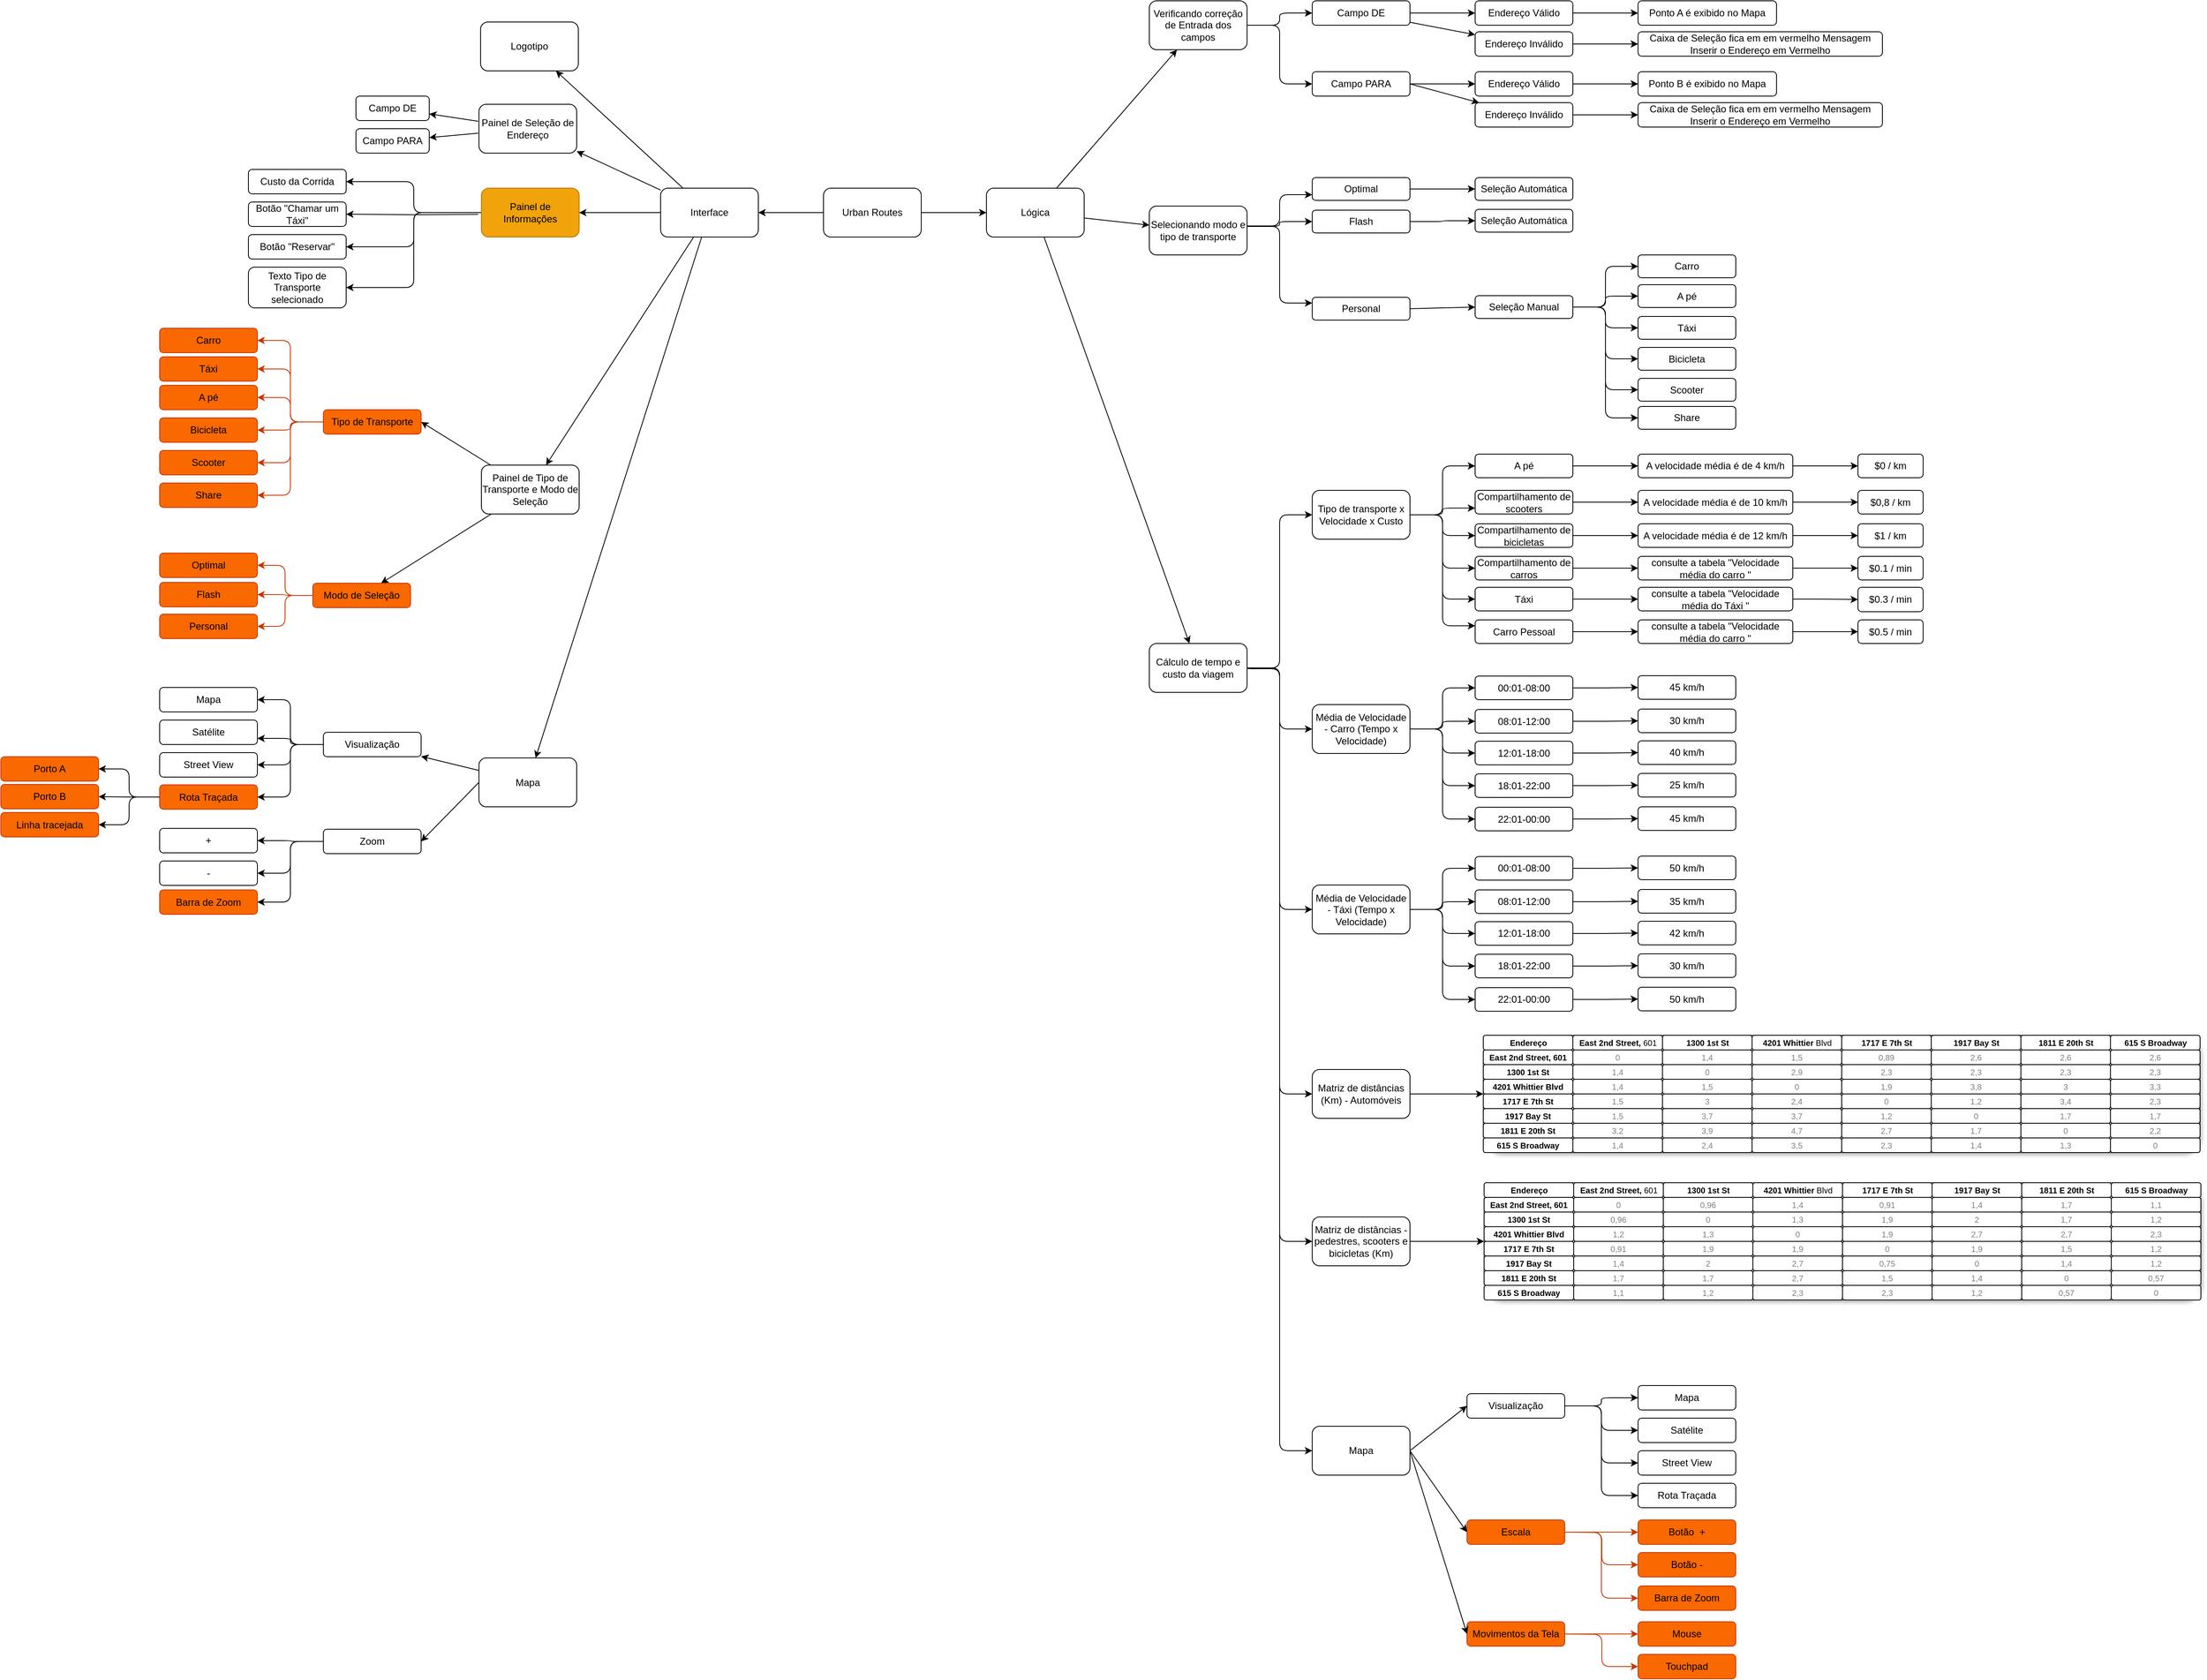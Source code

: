 <mxfile version="22.1.4" type="google">
  <diagram name="Page-1" id="aacV5RZyoDqz7-Jz2e4k">
    <mxGraphModel grid="1" page="1" gridSize="10" guides="1" tooltips="1" connect="1" arrows="1" fold="1" pageScale="1" pageWidth="850" pageHeight="1100" math="0" shadow="0">
      <root>
        <mxCell id="0" />
        <mxCell id="1" parent="0" />
        <mxCell id="YrpZZZnXuAw49HL5LtXr-3" value="" style="edgeStyle=orthogonalEdgeStyle;rounded=1;orthogonalLoop=1;jettySize=auto;html=1;" edge="1" parent="1" source="YrpZZZnXuAw49HL5LtXr-1" target="YrpZZZnXuAw49HL5LtXr-2">
          <mxGeometry relative="1" as="geometry" />
        </mxCell>
        <mxCell id="YrpZZZnXuAw49HL5LtXr-5" value="" style="edgeStyle=orthogonalEdgeStyle;rounded=1;orthogonalLoop=1;jettySize=auto;html=1;" edge="1" parent="1" source="YrpZZZnXuAw49HL5LtXr-1" target="YrpZZZnXuAw49HL5LtXr-4">
          <mxGeometry relative="1" as="geometry" />
        </mxCell>
        <mxCell id="YrpZZZnXuAw49HL5LtXr-1" value="Urban Routes" style="rounded=1;whiteSpace=wrap;html=1;" vertex="1" parent="1">
          <mxGeometry x="370" y="240" width="120" height="60" as="geometry" />
        </mxCell>
        <mxCell id="YrpZZZnXuAw49HL5LtXr-7" value="" style="rounded=1;orthogonalLoop=1;jettySize=auto;html=1;" edge="1" parent="1" source="YrpZZZnXuAw49HL5LtXr-2" target="YrpZZZnXuAw49HL5LtXr-6">
          <mxGeometry relative="1" as="geometry" />
        </mxCell>
        <mxCell id="YrpZZZnXuAw49HL5LtXr-9" value="" style="rounded=1;orthogonalLoop=1;jettySize=auto;html=1;" edge="1" parent="1" source="YrpZZZnXuAw49HL5LtXr-2" target="YrpZZZnXuAw49HL5LtXr-8">
          <mxGeometry relative="1" as="geometry" />
        </mxCell>
        <mxCell id="YrpZZZnXuAw49HL5LtXr-17" value="" style="rounded=1;orthogonalLoop=1;jettySize=auto;html=1;" edge="1" parent="1" source="YrpZZZnXuAw49HL5LtXr-2" target="YrpZZZnXuAw49HL5LtXr-16">
          <mxGeometry relative="1" as="geometry" />
        </mxCell>
        <mxCell id="YrpZZZnXuAw49HL5LtXr-19" value="" style="rounded=1;orthogonalLoop=1;jettySize=auto;html=1;" edge="1" parent="1" source="YrpZZZnXuAw49HL5LtXr-2" target="YrpZZZnXuAw49HL5LtXr-18">
          <mxGeometry relative="1" as="geometry" />
        </mxCell>
        <mxCell id="YrpZZZnXuAw49HL5LtXr-21" value="" style="edgeStyle=orthogonalEdgeStyle;rounded=1;orthogonalLoop=1;jettySize=auto;html=1;" edge="1" parent="1" source="YrpZZZnXuAw49HL5LtXr-2" target="YrpZZZnXuAw49HL5LtXr-20">
          <mxGeometry relative="1" as="geometry" />
        </mxCell>
        <mxCell id="YrpZZZnXuAw49HL5LtXr-2" value="Interface" style="whiteSpace=wrap;html=1;rounded=1;" vertex="1" parent="1">
          <mxGeometry x="170" y="240" width="120" height="60" as="geometry" />
        </mxCell>
        <mxCell id="YrpZZZnXuAw49HL5LtXr-82" value="" style="rounded=1;orthogonalLoop=1;jettySize=auto;html=1;" edge="1" parent="1" source="YrpZZZnXuAw49HL5LtXr-4" target="YrpZZZnXuAw49HL5LtXr-81">
          <mxGeometry relative="1" as="geometry" />
        </mxCell>
        <mxCell id="YrpZZZnXuAw49HL5LtXr-84" value="" style="rounded=1;orthogonalLoop=1;jettySize=auto;html=1;" edge="1" parent="1" source="YrpZZZnXuAw49HL5LtXr-4" target="YrpZZZnXuAw49HL5LtXr-83">
          <mxGeometry relative="1" as="geometry" />
        </mxCell>
        <mxCell id="YrpZZZnXuAw49HL5LtXr-86" value="" style="rounded=1;orthogonalLoop=1;jettySize=auto;html=1;" edge="1" parent="1" source="YrpZZZnXuAw49HL5LtXr-4" target="YrpZZZnXuAw49HL5LtXr-85">
          <mxGeometry relative="1" as="geometry" />
        </mxCell>
        <mxCell id="YrpZZZnXuAw49HL5LtXr-4" value="Lógica" style="whiteSpace=wrap;html=1;rounded=1;" vertex="1" parent="1">
          <mxGeometry x="570" y="240" width="120" height="60" as="geometry" />
        </mxCell>
        <mxCell id="YrpZZZnXuAw49HL5LtXr-11" value="" style="rounded=1;orthogonalLoop=1;jettySize=auto;html=1;" edge="1" parent="1" target="YrpZZZnXuAw49HL5LtXr-10">
          <mxGeometry relative="1" as="geometry">
            <mxPoint x="-54" y="157.909" as="sourcePoint" />
          </mxGeometry>
        </mxCell>
        <mxCell id="YrpZZZnXuAw49HL5LtXr-15" value="" style="rounded=1;orthogonalLoop=1;jettySize=auto;html=1;" edge="1" parent="1" target="YrpZZZnXuAw49HL5LtXr-14">
          <mxGeometry relative="1" as="geometry">
            <mxPoint x="-54" y="172.455" as="sourcePoint" />
          </mxGeometry>
        </mxCell>
        <mxCell id="YrpZZZnXuAw49HL5LtXr-6" value="Painel de Seleção de Endereço" style="whiteSpace=wrap;html=1;rounded=1;" vertex="1" parent="1">
          <mxGeometry x="-53" y="137" width="120" height="60" as="geometry" />
        </mxCell>
        <mxCell id="YrpZZZnXuAw49HL5LtXr-8" value="Logotipo" style="whiteSpace=wrap;html=1;rounded=1;" vertex="1" parent="1">
          <mxGeometry x="-51" y="36" width="120" height="60" as="geometry" />
        </mxCell>
        <mxCell id="YrpZZZnXuAw49HL5LtXr-10" value="Campo DE" style="whiteSpace=wrap;html=1;rounded=1;" vertex="1" parent="1">
          <mxGeometry x="-204" y="127" width="90" height="30" as="geometry" />
        </mxCell>
        <mxCell id="YrpZZZnXuAw49HL5LtXr-14" value="Campo PARA" style="whiteSpace=wrap;html=1;rounded=1;" vertex="1" parent="1">
          <mxGeometry x="-204" y="167" width="90" height="30" as="geometry" />
        </mxCell>
        <mxCell id="YrpZZZnXuAw49HL5LtXr-64" value="" style="rounded=1;orthogonalLoop=1;jettySize=auto;html=1;" edge="1" parent="1" source="YrpZZZnXuAw49HL5LtXr-16" target="YrpZZZnXuAw49HL5LtXr-63">
          <mxGeometry relative="1" as="geometry" />
        </mxCell>
        <mxCell id="YrpZZZnXuAw49HL5LtXr-16" value="Mapa" style="whiteSpace=wrap;html=1;rounded=1;" vertex="1" parent="1">
          <mxGeometry x="-53" y="939.5" width="120" height="60" as="geometry" />
        </mxCell>
        <mxCell id="YrpZZZnXuAw49HL5LtXr-31" value="" style="rounded=1;orthogonalLoop=1;jettySize=auto;html=1;" edge="1" parent="1" source="YrpZZZnXuAw49HL5LtXr-18" target="YrpZZZnXuAw49HL5LtXr-30">
          <mxGeometry relative="1" as="geometry" />
        </mxCell>
        <mxCell id="YrpZZZnXuAw49HL5LtXr-33" value="" style="rounded=1;orthogonalLoop=1;jettySize=auto;html=1;entryX=1;entryY=0.5;entryDx=0;entryDy=0;" edge="1" parent="1" source="YrpZZZnXuAw49HL5LtXr-18" target="YrpZZZnXuAw49HL5LtXr-45">
          <mxGeometry relative="1" as="geometry">
            <mxPoint x="-162.112" y="536" as="targetPoint" />
          </mxGeometry>
        </mxCell>
        <mxCell id="YrpZZZnXuAw49HL5LtXr-18" value="Painel de Tipo de Transporte e Modo de Seleção" style="whiteSpace=wrap;html=1;rounded=1;" vertex="1" parent="1">
          <mxGeometry x="-50" y="580" width="120" height="60" as="geometry" />
        </mxCell>
        <mxCell id="YrpZZZnXuAw49HL5LtXr-23" value="" style="rounded=1;orthogonalLoop=1;jettySize=auto;html=1;edgeStyle=orthogonalEdgeStyle;entryX=1;entryY=0.5;entryDx=0;entryDy=0;exitX=0;exitY=0.5;exitDx=0;exitDy=0;" edge="1" parent="1" source="YrpZZZnXuAw49HL5LtXr-20" target="YrpZZZnXuAw49HL5LtXr-22">
          <mxGeometry relative="1" as="geometry">
            <mxPoint x="-54" y="291.277" as="sourcePoint" />
            <mxPoint x="-216" y="348.723" as="targetPoint" />
          </mxGeometry>
        </mxCell>
        <mxCell id="YrpZZZnXuAw49HL5LtXr-25" value="" style="rounded=1;orthogonalLoop=1;jettySize=auto;html=1;edgeStyle=orthogonalEdgeStyle;entryX=1;entryY=0.5;entryDx=0;entryDy=0;exitX=0;exitY=0.5;exitDx=0;exitDy=0;" edge="1" parent="1" source="YrpZZZnXuAw49HL5LtXr-20" target="YrpZZZnXuAw49HL5LtXr-24">
          <mxGeometry relative="1" as="geometry">
            <mxPoint x="-54" y="280.638" as="sourcePoint" />
          </mxGeometry>
        </mxCell>
        <mxCell id="YrpZZZnXuAw49HL5LtXr-27" value="" style="rounded=1;orthogonalLoop=1;jettySize=auto;html=1;edgeStyle=orthogonalEdgeStyle;entryX=1;entryY=0.5;entryDx=0;entryDy=0;" edge="1" parent="1" target="YrpZZZnXuAw49HL5LtXr-26">
          <mxGeometry relative="1" as="geometry">
            <mxPoint x="-54" y="272.128" as="sourcePoint" />
          </mxGeometry>
        </mxCell>
        <mxCell id="YrpZZZnXuAw49HL5LtXr-29" value="" style="rounded=1;orthogonalLoop=1;jettySize=auto;html=1;edgeStyle=orthogonalEdgeStyle;entryX=1;entryY=0.5;entryDx=0;entryDy=0;exitX=0;exitY=0.5;exitDx=0;exitDy=0;" edge="1" parent="1" source="YrpZZZnXuAw49HL5LtXr-20" target="YrpZZZnXuAw49HL5LtXr-28">
          <mxGeometry relative="1" as="geometry">
            <mxPoint x="-54" y="263.617" as="sourcePoint" />
          </mxGeometry>
        </mxCell>
        <mxCell id="YrpZZZnXuAw49HL5LtXr-20" value="Painel de Informações" style="whiteSpace=wrap;html=1;rounded=1;fillColor=#f0a30a;strokeColor=#BD7000;fontColor=#000000;" vertex="1" parent="1">
          <mxGeometry x="-50" y="240" width="120" height="60" as="geometry" />
        </mxCell>
        <mxCell id="YrpZZZnXuAw49HL5LtXr-22" value="Texto Tipo de Transporte selecionado" style="whiteSpace=wrap;html=1;rounded=1;" vertex="1" parent="1">
          <mxGeometry x="-336" y="337" width="120" height="50" as="geometry" />
        </mxCell>
        <mxCell id="YrpZZZnXuAw49HL5LtXr-24" value="Botão &quot;Reservar&quot;" style="whiteSpace=wrap;html=1;rounded=1;" vertex="1" parent="1">
          <mxGeometry x="-336" y="297" width="120" height="30" as="geometry" />
        </mxCell>
        <mxCell id="YrpZZZnXuAw49HL5LtXr-26" value="Botão &quot;Chamar um Táxi&quot;" style="whiteSpace=wrap;html=1;rounded=1;" vertex="1" parent="1">
          <mxGeometry x="-336" y="257" width="120" height="30" as="geometry" />
        </mxCell>
        <mxCell id="YrpZZZnXuAw49HL5LtXr-28" value="Custo da Corrida" style="whiteSpace=wrap;html=1;rounded=1;" vertex="1" parent="1">
          <mxGeometry x="-336" y="217" width="120" height="30" as="geometry" />
        </mxCell>
        <mxCell id="XJxLE5m_I-K4SvwRsQMy-5" value="" style="edgeStyle=orthogonalEdgeStyle;rounded=1;orthogonalLoop=1;jettySize=auto;html=1;entryX=1;entryY=0.5;entryDx=0;entryDy=0;fillColor=#fa6800;strokeColor=#C73500;" edge="1" parent="1" source="YrpZZZnXuAw49HL5LtXr-30" target="XJxLE5m_I-K4SvwRsQMy-3">
          <mxGeometry relative="1" as="geometry" />
        </mxCell>
        <mxCell id="XJxLE5m_I-K4SvwRsQMy-6" value="" style="edgeStyle=orthogonalEdgeStyle;rounded=1;orthogonalLoop=1;jettySize=auto;html=1;entryX=1;entryY=0.5;entryDx=0;entryDy=0;fillColor=#fa6800;strokeColor=#C73500;" edge="1" parent="1" source="YrpZZZnXuAw49HL5LtXr-30" target="YrpZZZnXuAw49HL5LtXr-34">
          <mxGeometry relative="1" as="geometry" />
        </mxCell>
        <mxCell id="YrpZZZnXuAw49HL5LtXr-30" value="Modo de Seleção" style="whiteSpace=wrap;html=1;rounded=1;fillColor=#fa6800;fontColor=#000000;strokeColor=#C73500;" vertex="1" parent="1">
          <mxGeometry x="-257" y="725" width="120" height="30" as="geometry" />
        </mxCell>
        <mxCell id="YrpZZZnXuAw49HL5LtXr-34" value="Flash" style="whiteSpace=wrap;html=1;rounded=1;fillColor=#fa6800;fontColor=#000000;strokeColor=#C73500;" vertex="1" parent="1">
          <mxGeometry x="-445" y="724" width="120" height="30" as="geometry" />
        </mxCell>
        <mxCell id="YrpZZZnXuAw49HL5LtXr-36" value="Optimal" style="whiteSpace=wrap;html=1;rounded=1;fillColor=#fa6800;fontColor=#000000;strokeColor=#C73500;" vertex="1" parent="1">
          <mxGeometry x="-445" y="688" width="120" height="30" as="geometry" />
        </mxCell>
        <mxCell id="YrpZZZnXuAw49HL5LtXr-53" value="" style="rounded=1;orthogonalLoop=1;jettySize=auto;html=1;entryX=1;entryY=0.5;entryDx=0;entryDy=0;edgeStyle=orthogonalEdgeStyle;fillColor=#fa6800;strokeColor=#C73500;" edge="1" parent="1" source="YrpZZZnXuAw49HL5LtXr-45" target="YrpZZZnXuAw49HL5LtXr-52">
          <mxGeometry relative="1" as="geometry" />
        </mxCell>
        <mxCell id="YrpZZZnXuAw49HL5LtXr-56" value="" style="rounded=1;orthogonalLoop=1;jettySize=auto;html=1;entryX=1;entryY=0.5;entryDx=0;entryDy=0;edgeStyle=orthogonalEdgeStyle;fillColor=#fa6800;strokeColor=#C73500;" edge="1" parent="1" source="YrpZZZnXuAw49HL5LtXr-45" target="YrpZZZnXuAw49HL5LtXr-55">
          <mxGeometry relative="1" as="geometry" />
        </mxCell>
        <mxCell id="YrpZZZnXuAw49HL5LtXr-58" value="" style="rounded=1;orthogonalLoop=1;jettySize=auto;html=1;entryX=1;entryY=0.5;entryDx=0;entryDy=0;edgeStyle=orthogonalEdgeStyle;fillColor=#fa6800;strokeColor=#C73500;" edge="1" parent="1" source="YrpZZZnXuAw49HL5LtXr-45" target="YrpZZZnXuAw49HL5LtXr-57">
          <mxGeometry relative="1" as="geometry" />
        </mxCell>
        <mxCell id="YrpZZZnXuAw49HL5LtXr-61" value="" style="rounded=1;orthogonalLoop=1;jettySize=auto;html=1;edgeStyle=orthogonalEdgeStyle;exitX=0;exitY=0.5;exitDx=0;exitDy=0;entryX=1;entryY=0.5;entryDx=0;entryDy=0;fillColor=#fa6800;strokeColor=#C73500;" edge="1" parent="1" source="YrpZZZnXuAw49HL5LtXr-45" target="YrpZZZnXuAw49HL5LtXr-60">
          <mxGeometry relative="1" as="geometry" />
        </mxCell>
        <mxCell id="YrpZZZnXuAw49HL5LtXr-45" value="Tipo de Transporte" style="whiteSpace=wrap;html=1;rounded=1;fillColor=#fa6800;fontColor=#000000;strokeColor=#C73500;" vertex="1" parent="1">
          <mxGeometry x="-244" y="512" width="120" height="30" as="geometry" />
        </mxCell>
        <mxCell id="YrpZZZnXuAw49HL5LtXr-47" value="Share" style="whiteSpace=wrap;html=1;rounded=1;fillColor=#fa6800;fontColor=#000000;strokeColor=#C73500;" vertex="1" parent="1">
          <mxGeometry x="-445" y="602" width="120" height="30" as="geometry" />
        </mxCell>
        <mxCell id="YrpZZZnXuAw49HL5LtXr-51" value="" style="rounded=1;orthogonalLoop=1;jettySize=auto;html=1;entryX=1;entryY=0.5;entryDx=0;entryDy=0;edgeStyle=orthogonalEdgeStyle;fillColor=#fa6800;strokeColor=#C73500;" edge="1" parent="1" source="YrpZZZnXuAw49HL5LtXr-45" target="YrpZZZnXuAw49HL5LtXr-49">
          <mxGeometry relative="1" as="geometry">
            <mxPoint x="-411" y="561" as="sourcePoint" />
            <mxPoint x="-573" y="686" as="targetPoint" />
          </mxGeometry>
        </mxCell>
        <mxCell id="YrpZZZnXuAw49HL5LtXr-49" value="Scooter" style="whiteSpace=wrap;html=1;rounded=1;fillColor=#fa6800;fontColor=#000000;strokeColor=#C73500;" vertex="1" parent="1">
          <mxGeometry x="-445" y="562" width="120" height="30" as="geometry" />
        </mxCell>
        <mxCell id="YrpZZZnXuAw49HL5LtXr-52" value="Bicicleta" style="whiteSpace=wrap;html=1;rounded=1;fillColor=#fa6800;fontColor=#000000;strokeColor=#C73500;" vertex="1" parent="1">
          <mxGeometry x="-445" y="522" width="120" height="30" as="geometry" />
        </mxCell>
        <mxCell id="YrpZZZnXuAw49HL5LtXr-54" value="" style="endArrow=classic;html=1;rounded=1;exitX=0;exitY=0.5;exitDx=0;exitDy=0;entryX=1;entryY=0.5;entryDx=0;entryDy=0;edgeStyle=orthogonalEdgeStyle;fillColor=#fa6800;strokeColor=#C73500;" edge="1" parent="1" source="YrpZZZnXuAw49HL5LtXr-45" target="YrpZZZnXuAw49HL5LtXr-47">
          <mxGeometry width="50" height="50" relative="1" as="geometry">
            <mxPoint x="-262" y="511" as="sourcePoint" />
            <mxPoint x="-212" y="461" as="targetPoint" />
          </mxGeometry>
        </mxCell>
        <mxCell id="YrpZZZnXuAw49HL5LtXr-55" value="A pé" style="whiteSpace=wrap;html=1;rounded=1;fillColor=#fa6800;fontColor=#000000;strokeColor=#C73500;" vertex="1" parent="1">
          <mxGeometry x="-445" y="482" width="120" height="30" as="geometry" />
        </mxCell>
        <mxCell id="YrpZZZnXuAw49HL5LtXr-57" value="Táxi" style="whiteSpace=wrap;html=1;rounded=1;fillColor=#fa6800;fontColor=#000000;strokeColor=#C73500;" vertex="1" parent="1">
          <mxGeometry x="-445" y="447" width="120" height="30" as="geometry" />
        </mxCell>
        <mxCell id="YrpZZZnXuAw49HL5LtXr-60" value="Carro" style="whiteSpace=wrap;html=1;rounded=1;fillColor=#fa6800;fontColor=#000000;strokeColor=#C73500;" vertex="1" parent="1">
          <mxGeometry x="-445" y="412" width="120" height="30" as="geometry" />
        </mxCell>
        <mxCell id="YrpZZZnXuAw49HL5LtXr-66" value="" style="rounded=1;orthogonalLoop=1;jettySize=auto;html=1;exitX=0;exitY=0.5;exitDx=0;exitDy=0;entryX=1;entryY=0.5;entryDx=0;entryDy=0;edgeStyle=orthogonalEdgeStyle;" edge="1" parent="1" source="YrpZZZnXuAw49HL5LtXr-63" target="YrpZZZnXuAw49HL5LtXr-65">
          <mxGeometry relative="1" as="geometry" />
        </mxCell>
        <mxCell id="YrpZZZnXuAw49HL5LtXr-63" value="Visualização" style="whiteSpace=wrap;html=1;rounded=1;" vertex="1" parent="1">
          <mxGeometry x="-244" y="908" width="120" height="30" as="geometry" />
        </mxCell>
        <mxCell id="YrpZZZnXuAw49HL5LtXr-65" value="Mapa" style="whiteSpace=wrap;html=1;rounded=1;" vertex="1" parent="1">
          <mxGeometry x="-445" y="853" width="120" height="30" as="geometry" />
        </mxCell>
        <mxCell id="YrpZZZnXuAw49HL5LtXr-67" value="Satélite" style="whiteSpace=wrap;html=1;rounded=1;" vertex="1" parent="1">
          <mxGeometry x="-445" y="893" width="120" height="30" as="geometry" />
        </mxCell>
        <mxCell id="YrpZZZnXuAw49HL5LtXr-68" value="Street View" style="whiteSpace=wrap;html=1;rounded=1;" vertex="1" parent="1">
          <mxGeometry x="-445" y="933" width="120" height="30" as="geometry" />
        </mxCell>
        <mxCell id="YrpZZZnXuAw49HL5LtXr-69" value="" style="endArrow=classic;html=1;rounded=1;exitX=0;exitY=0.5;exitDx=0;exitDy=0;entryX=1;entryY=0.75;entryDx=0;entryDy=0;edgeStyle=orthogonalEdgeStyle;" edge="1" parent="1" source="YrpZZZnXuAw49HL5LtXr-63" target="YrpZZZnXuAw49HL5LtXr-67">
          <mxGeometry width="50" height="50" relative="1" as="geometry">
            <mxPoint x="-250" y="993" as="sourcePoint" />
            <mxPoint x="-200" y="943" as="targetPoint" />
          </mxGeometry>
        </mxCell>
        <mxCell id="YrpZZZnXuAw49HL5LtXr-70" value="" style="endArrow=classic;html=1;rounded=1;exitX=0;exitY=0.5;exitDx=0;exitDy=0;entryX=1;entryY=0.5;entryDx=0;entryDy=0;edgeStyle=orthogonalEdgeStyle;" edge="1" parent="1" source="YrpZZZnXuAw49HL5LtXr-63" target="YrpZZZnXuAw49HL5LtXr-68">
          <mxGeometry width="50" height="50" relative="1" as="geometry">
            <mxPoint x="-240" y="1003" as="sourcePoint" />
            <mxPoint x="-190" y="953" as="targetPoint" />
          </mxGeometry>
        </mxCell>
        <mxCell id="YrpZZZnXuAw49HL5LtXr-76" value="" style="rounded=1;orthogonalLoop=1;jettySize=auto;html=1;edgeStyle=orthogonalEdgeStyle;" edge="1" parent="1" source="YrpZZZnXuAw49HL5LtXr-73" target="YrpZZZnXuAw49HL5LtXr-75">
          <mxGeometry relative="1" as="geometry" />
        </mxCell>
        <mxCell id="YrpZZZnXuAw49HL5LtXr-73" value="Zoom" style="whiteSpace=wrap;html=1;rounded=1;" vertex="1" parent="1">
          <mxGeometry x="-244" y="1027" width="120" height="30" as="geometry" />
        </mxCell>
        <mxCell id="YrpZZZnXuAw49HL5LtXr-75" value="+" style="whiteSpace=wrap;html=1;rounded=1;" vertex="1" parent="1">
          <mxGeometry x="-445" y="1026" width="120" height="30" as="geometry" />
        </mxCell>
        <mxCell id="YrpZZZnXuAw49HL5LtXr-77" value="-" style="whiteSpace=wrap;html=1;rounded=1;" vertex="1" parent="1">
          <mxGeometry x="-445" y="1066" width="120" height="30" as="geometry" />
        </mxCell>
        <mxCell id="YrpZZZnXuAw49HL5LtXr-79" value="" style="endArrow=classic;html=1;rounded=1;exitX=0;exitY=0.5;exitDx=0;exitDy=0;entryX=1;entryY=0.5;entryDx=0;entryDy=0;edgeStyle=orthogonalEdgeStyle;" edge="1" parent="1" source="YrpZZZnXuAw49HL5LtXr-73" target="YrpZZZnXuAw49HL5LtXr-77">
          <mxGeometry width="50" height="50" relative="1" as="geometry">
            <mxPoint x="-260" y="887" as="sourcePoint" />
            <mxPoint x="-210" y="837" as="targetPoint" />
          </mxGeometry>
        </mxCell>
        <mxCell id="YrpZZZnXuAw49HL5LtXr-80" value="" style="endArrow=classic;html=1;rounded=1;exitX=0;exitY=0.5;exitDx=0;exitDy=0;entryX=1;entryY=0.5;entryDx=0;entryDy=0;" edge="1" parent="1" source="YrpZZZnXuAw49HL5LtXr-16" target="YrpZZZnXuAw49HL5LtXr-73">
          <mxGeometry width="50" height="50" relative="1" as="geometry">
            <mxPoint x="-260" y="858" as="sourcePoint" />
            <mxPoint x="-210" y="808" as="targetPoint" />
          </mxGeometry>
        </mxCell>
        <mxCell id="YrpZZZnXuAw49HL5LtXr-88" value="" style="rounded=1;orthogonalLoop=1;jettySize=auto;html=1;edgeStyle=orthogonalEdgeStyle;" edge="1" parent="1" source="YrpZZZnXuAw49HL5LtXr-81" target="YrpZZZnXuAw49HL5LtXr-87">
          <mxGeometry relative="1" as="geometry" />
        </mxCell>
        <mxCell id="YrpZZZnXuAw49HL5LtXr-81" value="Verificando correção de Entrada dos campos" style="whiteSpace=wrap;html=1;rounded=1;" vertex="1" parent="1">
          <mxGeometry x="770" y="10" width="120" height="60" as="geometry" />
        </mxCell>
        <mxCell id="YrpZZZnXuAw49HL5LtXr-147" value="" style="rounded=1;orthogonalLoop=1;jettySize=auto;html=1;edgeStyle=orthogonalEdgeStyle;entryX=0;entryY=0.5;entryDx=0;entryDy=0;" edge="1" parent="1" source="YrpZZZnXuAw49HL5LtXr-83" target="YrpZZZnXuAw49HL5LtXr-146">
          <mxGeometry relative="1" as="geometry" />
        </mxCell>
        <mxCell id="YrpZZZnXuAw49HL5LtXr-149" value="" style="rounded=1;orthogonalLoop=1;jettySize=auto;html=1;exitX=1;exitY=0.5;exitDx=0;exitDy=0;edgeStyle=orthogonalEdgeStyle;entryX=0;entryY=0.5;entryDx=0;entryDy=0;" edge="1" parent="1" source="YrpZZZnXuAw49HL5LtXr-83" target="YrpZZZnXuAw49HL5LtXr-148">
          <mxGeometry relative="1" as="geometry">
            <mxPoint x="890.0" y="932" as="sourcePoint" />
          </mxGeometry>
        </mxCell>
        <mxCell id="YrpZZZnXuAw49HL5LtXr-151" value="" style="rounded=1;orthogonalLoop=1;jettySize=auto;html=1;exitX=1;exitY=0.5;exitDx=0;exitDy=0;edgeStyle=orthogonalEdgeStyle;entryX=0;entryY=0.5;entryDx=0;entryDy=0;" edge="1" parent="1" source="YrpZZZnXuAw49HL5LtXr-83" target="YrpZZZnXuAw49HL5LtXr-150">
          <mxGeometry relative="1" as="geometry" />
        </mxCell>
        <mxCell id="YrpZZZnXuAw49HL5LtXr-153" value="" style="rounded=1;orthogonalLoop=1;jettySize=auto;html=1;exitX=1;exitY=0.5;exitDx=0;exitDy=0;edgeStyle=orthogonalEdgeStyle;entryX=0;entryY=0.5;entryDx=0;entryDy=0;" edge="1" parent="1" source="YrpZZZnXuAw49HL5LtXr-83" target="YrpZZZnXuAw49HL5LtXr-152">
          <mxGeometry relative="1" as="geometry" />
        </mxCell>
        <mxCell id="YrpZZZnXuAw49HL5LtXr-155" value="" style="rounded=1;orthogonalLoop=1;jettySize=auto;html=1;exitX=1;exitY=0.5;exitDx=0;exitDy=0;edgeStyle=orthogonalEdgeStyle;entryX=0;entryY=0.5;entryDx=0;entryDy=0;" edge="1" parent="1" source="YrpZZZnXuAw49HL5LtXr-83" target="YrpZZZnXuAw49HL5LtXr-154">
          <mxGeometry relative="1" as="geometry">
            <Array as="points">
              <mxPoint x="930" y="830" />
            </Array>
          </mxGeometry>
        </mxCell>
        <mxCell id="YrpZZZnXuAw49HL5LtXr-158" value="" style="rounded=1;orthogonalLoop=1;jettySize=auto;html=1;entryX=0;entryY=0.5;entryDx=0;entryDy=0;edgeStyle=orthogonalEdgeStyle;exitX=1;exitY=0.5;exitDx=0;exitDy=0;" edge="1" parent="1" source="YrpZZZnXuAw49HL5LtXr-83" target="YrpZZZnXuAw49HL5LtXr-222">
          <mxGeometry relative="1" as="geometry">
            <mxPoint x="890" y="820" as="sourcePoint" />
          </mxGeometry>
        </mxCell>
        <mxCell id="YrpZZZnXuAw49HL5LtXr-83" value="Cálculo de tempo e custo da viagem" style="whiteSpace=wrap;html=1;rounded=1;" vertex="1" parent="1">
          <mxGeometry x="770" y="799" width="120" height="60" as="geometry" />
        </mxCell>
        <mxCell id="YrpZZZnXuAw49HL5LtXr-109" value="" style="rounded=1;orthogonalLoop=1;jettySize=auto;html=1;entryX=0;entryY=0.75;entryDx=0;entryDy=0;edgeStyle=orthogonalEdgeStyle;exitX=0.998;exitY=0.407;exitDx=0;exitDy=0;exitPerimeter=0;" edge="1" parent="1" source="YrpZZZnXuAw49HL5LtXr-85" target="YrpZZZnXuAw49HL5LtXr-108">
          <mxGeometry relative="1" as="geometry" />
        </mxCell>
        <mxCell id="YrpZZZnXuAw49HL5LtXr-85" value="Selecionando modo e tipo de transporte" style="whiteSpace=wrap;html=1;rounded=1;" vertex="1" parent="1">
          <mxGeometry x="770" y="262" width="120" height="60" as="geometry" />
        </mxCell>
        <mxCell id="YrpZZZnXuAw49HL5LtXr-92" value="" style="rounded=1;orthogonalLoop=1;jettySize=auto;html=1;" edge="1" parent="1" source="YrpZZZnXuAw49HL5LtXr-87" target="YrpZZZnXuAw49HL5LtXr-91">
          <mxGeometry relative="1" as="geometry" />
        </mxCell>
        <mxCell id="YrpZZZnXuAw49HL5LtXr-95" value="" style="edgeStyle=orthogonalEdgeStyle;rounded=1;orthogonalLoop=1;jettySize=auto;html=1;" edge="1" parent="1" source="YrpZZZnXuAw49HL5LtXr-87" target="YrpZZZnXuAw49HL5LtXr-94">
          <mxGeometry relative="1" as="geometry" />
        </mxCell>
        <mxCell id="YrpZZZnXuAw49HL5LtXr-87" value="Campo DE" style="whiteSpace=wrap;html=1;rounded=1;" vertex="1" parent="1">
          <mxGeometry x="970" y="10" width="120" height="30" as="geometry" />
        </mxCell>
        <mxCell id="YrpZZZnXuAw49HL5LtXr-89" value="Campo PARA" style="whiteSpace=wrap;html=1;rounded=1;" vertex="1" parent="1">
          <mxGeometry x="970" y="97" width="120" height="30" as="geometry" />
        </mxCell>
        <mxCell id="YrpZZZnXuAw49HL5LtXr-90" value="" style="endArrow=classic;html=1;rounded=1;exitX=1;exitY=0.5;exitDx=0;exitDy=0;entryX=0;entryY=0.5;entryDx=0;entryDy=0;edgeStyle=orthogonalEdgeStyle;" edge="1" parent="1" source="YrpZZZnXuAw49HL5LtXr-81" target="YrpZZZnXuAw49HL5LtXr-89">
          <mxGeometry width="50" height="50" relative="1" as="geometry">
            <mxPoint x="760" y="-140" as="sourcePoint" />
            <mxPoint x="810" y="-190" as="targetPoint" />
          </mxGeometry>
        </mxCell>
        <mxCell id="YrpZZZnXuAw49HL5LtXr-99" value="" style="edgeStyle=orthogonalEdgeStyle;rounded=1;orthogonalLoop=1;jettySize=auto;html=1;" edge="1" parent="1" source="YrpZZZnXuAw49HL5LtXr-91" target="YrpZZZnXuAw49HL5LtXr-98">
          <mxGeometry relative="1" as="geometry" />
        </mxCell>
        <mxCell id="YrpZZZnXuAw49HL5LtXr-91" value="Endereço Inválido" style="whiteSpace=wrap;html=1;rounded=1;" vertex="1" parent="1">
          <mxGeometry x="1170" y="48" width="120" height="30" as="geometry" />
        </mxCell>
        <mxCell id="YrpZZZnXuAw49HL5LtXr-97" value="" style="edgeStyle=orthogonalEdgeStyle;rounded=1;orthogonalLoop=1;jettySize=auto;html=1;" edge="1" parent="1" source="YrpZZZnXuAw49HL5LtXr-94" target="YrpZZZnXuAw49HL5LtXr-96">
          <mxGeometry relative="1" as="geometry" />
        </mxCell>
        <mxCell id="YrpZZZnXuAw49HL5LtXr-94" value="Endereço Válido" style="whiteSpace=wrap;html=1;rounded=1;" vertex="1" parent="1">
          <mxGeometry x="1170" y="10" width="120" height="30" as="geometry" />
        </mxCell>
        <mxCell id="YrpZZZnXuAw49HL5LtXr-96" value="Ponto A é exibido no Mapa" style="whiteSpace=wrap;html=1;rounded=1;" vertex="1" parent="1">
          <mxGeometry x="1370" y="10" width="170" height="30" as="geometry" />
        </mxCell>
        <mxCell id="YrpZZZnXuAw49HL5LtXr-98" value="Caixa de Seleção fica em em vermelho Mensagem Inserir o Endereço em Vermelho" style="whiteSpace=wrap;html=1;rounded=1;" vertex="1" parent="1">
          <mxGeometry x="1370" y="48" width="300" height="30" as="geometry" />
        </mxCell>
        <mxCell id="YrpZZZnXuAw49HL5LtXr-100" value="" style="rounded=1;orthogonalLoop=1;jettySize=auto;html=1;exitX=1;exitY=0.5;exitDx=0;exitDy=0;" edge="1" parent="1" source="YrpZZZnXuAw49HL5LtXr-89" target="YrpZZZnXuAw49HL5LtXr-103">
          <mxGeometry relative="1" as="geometry">
            <mxPoint x="1090" y="123" as="sourcePoint" />
          </mxGeometry>
        </mxCell>
        <mxCell id="YrpZZZnXuAw49HL5LtXr-101" value="" style="edgeStyle=orthogonalEdgeStyle;rounded=1;orthogonalLoop=1;jettySize=auto;html=1;exitX=1;exitY=0.5;exitDx=0;exitDy=0;" edge="1" parent="1" source="YrpZZZnXuAw49HL5LtXr-89" target="YrpZZZnXuAw49HL5LtXr-105">
          <mxGeometry relative="1" as="geometry">
            <mxPoint x="1090" y="112" as="sourcePoint" />
          </mxGeometry>
        </mxCell>
        <mxCell id="YrpZZZnXuAw49HL5LtXr-102" value="" style="edgeStyle=orthogonalEdgeStyle;rounded=1;orthogonalLoop=1;jettySize=auto;html=1;" edge="1" parent="1" source="YrpZZZnXuAw49HL5LtXr-103" target="YrpZZZnXuAw49HL5LtXr-107">
          <mxGeometry relative="1" as="geometry" />
        </mxCell>
        <mxCell id="YrpZZZnXuAw49HL5LtXr-103" value="Endereço Inválido" style="whiteSpace=wrap;html=1;rounded=1;" vertex="1" parent="1">
          <mxGeometry x="1170" y="135" width="120" height="30" as="geometry" />
        </mxCell>
        <mxCell id="YrpZZZnXuAw49HL5LtXr-104" value="" style="edgeStyle=orthogonalEdgeStyle;rounded=1;orthogonalLoop=1;jettySize=auto;html=1;" edge="1" parent="1" source="YrpZZZnXuAw49HL5LtXr-105" target="YrpZZZnXuAw49HL5LtXr-106">
          <mxGeometry relative="1" as="geometry" />
        </mxCell>
        <mxCell id="YrpZZZnXuAw49HL5LtXr-105" value="Endereço Válido" style="whiteSpace=wrap;html=1;rounded=1;" vertex="1" parent="1">
          <mxGeometry x="1170" y="97" width="120" height="30" as="geometry" />
        </mxCell>
        <mxCell id="YrpZZZnXuAw49HL5LtXr-106" value="Ponto B é exibido no Mapa" style="whiteSpace=wrap;html=1;rounded=1;" vertex="1" parent="1">
          <mxGeometry x="1370" y="97" width="170" height="30" as="geometry" />
        </mxCell>
        <mxCell id="YrpZZZnXuAw49HL5LtXr-107" value="Caixa de Seleção fica em em vermelho Mensagem Inserir o Endereço em Vermelho" style="whiteSpace=wrap;html=1;rounded=1;" vertex="1" parent="1">
          <mxGeometry x="1370" y="135" width="300" height="30" as="geometry" />
        </mxCell>
        <mxCell id="YrpZZZnXuAw49HL5LtXr-117" value="" style="edgeStyle=orthogonalEdgeStyle;rounded=1;orthogonalLoop=1;jettySize=auto;html=1;" edge="1" parent="1" source="YrpZZZnXuAw49HL5LtXr-108" target="YrpZZZnXuAw49HL5LtXr-116">
          <mxGeometry relative="1" as="geometry" />
        </mxCell>
        <mxCell id="YrpZZZnXuAw49HL5LtXr-108" value="Optimal" style="whiteSpace=wrap;html=1;rounded=1;" vertex="1" parent="1">
          <mxGeometry x="970" y="227" width="120" height="28" as="geometry" />
        </mxCell>
        <mxCell id="YrpZZZnXuAw49HL5LtXr-110" value="Flash" style="whiteSpace=wrap;html=1;rounded=1;" vertex="1" parent="1">
          <mxGeometry x="970" y="267" width="120" height="28" as="geometry" />
        </mxCell>
        <mxCell id="YrpZZZnXuAw49HL5LtXr-111" value="Personal" style="whiteSpace=wrap;html=1;rounded=1;" vertex="1" parent="1">
          <mxGeometry x="970" y="374" width="120" height="28" as="geometry" />
        </mxCell>
        <mxCell id="YrpZZZnXuAw49HL5LtXr-112" value="" style="rounded=1;orthogonalLoop=1;jettySize=auto;html=1;exitX=1;exitY=0.417;exitDx=0;exitDy=0;exitPerimeter=0;entryX=0;entryY=0.5;entryDx=0;entryDy=0;edgeStyle=orthogonalEdgeStyle;" edge="1" parent="1" source="YrpZZZnXuAw49HL5LtXr-85" target="YrpZZZnXuAw49HL5LtXr-110">
          <mxGeometry relative="1" as="geometry">
            <mxPoint x="900" y="287" as="sourcePoint" />
            <mxPoint x="985" y="265" as="targetPoint" />
          </mxGeometry>
        </mxCell>
        <mxCell id="YrpZZZnXuAw49HL5LtXr-113" value="" style="rounded=1;orthogonalLoop=1;jettySize=auto;html=1;exitX=1.01;exitY=0.415;exitDx=0;exitDy=0;entryX=0;entryY=0.25;entryDx=0;entryDy=0;edgeStyle=orthogonalEdgeStyle;exitPerimeter=0;" edge="1" parent="1" source="YrpZZZnXuAw49HL5LtXr-85" target="YrpZZZnXuAw49HL5LtXr-111">
          <mxGeometry relative="1" as="geometry">
            <mxPoint x="900" y="297" as="sourcePoint" />
            <mxPoint x="980" y="291" as="targetPoint" />
          </mxGeometry>
        </mxCell>
        <mxCell id="YrpZZZnXuAw49HL5LtXr-116" value="Seleção Automática" style="whiteSpace=wrap;html=1;rounded=1;" vertex="1" parent="1">
          <mxGeometry x="1170" y="227" width="120" height="28" as="geometry" />
        </mxCell>
        <mxCell id="YrpZZZnXuAw49HL5LtXr-121" value="Seleção Automática" style="whiteSpace=wrap;html=1;rounded=1;" vertex="1" parent="1">
          <mxGeometry x="1170" y="266" width="120" height="28" as="geometry" />
        </mxCell>
        <mxCell id="YrpZZZnXuAw49HL5LtXr-123" value="" style="edgeStyle=orthogonalEdgeStyle;rounded=1;orthogonalLoop=1;jettySize=auto;html=1;exitX=1;exitY=0.5;exitDx=0;exitDy=0;entryX=0;entryY=0.5;entryDx=0;entryDy=0;" edge="1" parent="1" source="YrpZZZnXuAw49HL5LtXr-110" target="YrpZZZnXuAw49HL5LtXr-121">
          <mxGeometry relative="1" as="geometry">
            <mxPoint x="1100" y="251" as="sourcePoint" />
            <mxPoint x="1160" y="330" as="targetPoint" />
          </mxGeometry>
        </mxCell>
        <mxCell id="YrpZZZnXuAw49HL5LtXr-125" value="Seleção Manual" style="whiteSpace=wrap;html=1;rounded=1;" vertex="1" parent="1">
          <mxGeometry x="1170" y="372" width="120" height="28" as="geometry" />
        </mxCell>
        <mxCell id="YrpZZZnXuAw49HL5LtXr-126" value="" style="rounded=1;orthogonalLoop=1;jettySize=auto;html=1;exitX=1;exitY=0.5;exitDx=0;exitDy=0;entryX=0;entryY=0.5;entryDx=0;entryDy=0;" edge="1" parent="1" source="YrpZZZnXuAw49HL5LtXr-111" target="YrpZZZnXuAw49HL5LtXr-125">
          <mxGeometry relative="1" as="geometry">
            <mxPoint x="1100" y="358" as="sourcePoint" />
            <mxPoint x="1140" y="437" as="targetPoint" />
          </mxGeometry>
        </mxCell>
        <mxCell id="YrpZZZnXuAw49HL5LtXr-128" value="Carro" style="whiteSpace=wrap;html=1;rounded=1;" vertex="1" parent="1">
          <mxGeometry x="1370" y="322" width="120" height="28" as="geometry" />
        </mxCell>
        <mxCell id="YrpZZZnXuAw49HL5LtXr-131" value="" style="rounded=1;orthogonalLoop=1;jettySize=auto;html=1;exitX=1;exitY=0.5;exitDx=0;exitDy=0;entryX=0;entryY=0.5;entryDx=0;entryDy=0;edgeStyle=orthogonalEdgeStyle;" edge="1" parent="1" source="YrpZZZnXuAw49HL5LtXr-125" target="YrpZZZnXuAw49HL5LtXr-128">
          <mxGeometry relative="1" as="geometry">
            <mxPoint x="1300" y="307" as="sourcePoint" />
            <mxPoint x="1380" y="307" as="targetPoint" />
          </mxGeometry>
        </mxCell>
        <mxCell id="YrpZZZnXuAw49HL5LtXr-132" value="Share" style="whiteSpace=wrap;html=1;rounded=1;" vertex="1" parent="1">
          <mxGeometry x="1370" y="508" width="120" height="28" as="geometry" />
        </mxCell>
        <mxCell id="YrpZZZnXuAw49HL5LtXr-133" value="A pé" style="whiteSpace=wrap;html=1;rounded=1;" vertex="1" parent="1">
          <mxGeometry x="1370" y="358.5" width="120" height="28" as="geometry" />
        </mxCell>
        <mxCell id="YrpZZZnXuAw49HL5LtXr-134" value="Táxi" style="whiteSpace=wrap;html=1;rounded=1;" vertex="1" parent="1">
          <mxGeometry x="1370" y="397.5" width="120" height="28" as="geometry" />
        </mxCell>
        <mxCell id="YrpZZZnXuAw49HL5LtXr-135" value="Bicicleta" style="whiteSpace=wrap;html=1;rounded=1;" vertex="1" parent="1">
          <mxGeometry x="1370" y="435.5" width="120" height="28" as="geometry" />
        </mxCell>
        <mxCell id="YrpZZZnXuAw49HL5LtXr-136" value="Scooter" style="whiteSpace=wrap;html=1;rounded=1;" vertex="1" parent="1">
          <mxGeometry x="1370" y="473.5" width="120" height="28" as="geometry" />
        </mxCell>
        <mxCell id="YrpZZZnXuAw49HL5LtXr-139" value="" style="endArrow=classic;html=1;rounded=1;exitX=1;exitY=0.5;exitDx=0;exitDy=0;entryX=0;entryY=0.5;entryDx=0;entryDy=0;edgeStyle=orthogonalEdgeStyle;" edge="1" parent="1" source="YrpZZZnXuAw49HL5LtXr-125" target="YrpZZZnXuAw49HL5LtXr-133">
          <mxGeometry width="50" height="50" relative="1" as="geometry">
            <mxPoint x="1280" y="377" as="sourcePoint" />
            <mxPoint x="1330" y="327" as="targetPoint" />
          </mxGeometry>
        </mxCell>
        <mxCell id="YrpZZZnXuAw49HL5LtXr-140" value="" style="endArrow=classic;html=1;rounded=1;exitX=1;exitY=0.5;exitDx=0;exitDy=0;entryX=0;entryY=0.5;entryDx=0;entryDy=0;edgeStyle=orthogonalEdgeStyle;" edge="1" parent="1" source="YrpZZZnXuAw49HL5LtXr-125" target="YrpZZZnXuAw49HL5LtXr-134">
          <mxGeometry width="50" height="50" relative="1" as="geometry">
            <mxPoint x="1300" y="346" as="sourcePoint" />
            <mxPoint x="1380" y="382" as="targetPoint" />
          </mxGeometry>
        </mxCell>
        <mxCell id="YrpZZZnXuAw49HL5LtXr-141" value="" style="endArrow=classic;html=1;rounded=1;exitX=1;exitY=0.5;exitDx=0;exitDy=0;entryX=0;entryY=0.5;entryDx=0;entryDy=0;edgeStyle=orthogonalEdgeStyle;" edge="1" parent="1" source="YrpZZZnXuAw49HL5LtXr-125" target="YrpZZZnXuAw49HL5LtXr-135">
          <mxGeometry width="50" height="50" relative="1" as="geometry">
            <mxPoint x="1300" y="346" as="sourcePoint" />
            <mxPoint x="1380" y="422" as="targetPoint" />
          </mxGeometry>
        </mxCell>
        <mxCell id="YrpZZZnXuAw49HL5LtXr-142" value="" style="endArrow=classic;html=1;rounded=1;exitX=1;exitY=0.5;exitDx=0;exitDy=0;entryX=0;entryY=0.5;entryDx=0;entryDy=0;edgeStyle=orthogonalEdgeStyle;" edge="1" parent="1" source="YrpZZZnXuAw49HL5LtXr-125" target="YrpZZZnXuAw49HL5LtXr-136">
          <mxGeometry width="50" height="50" relative="1" as="geometry">
            <mxPoint x="1300" y="346" as="sourcePoint" />
            <mxPoint x="1380" y="460" as="targetPoint" />
          </mxGeometry>
        </mxCell>
        <mxCell id="YrpZZZnXuAw49HL5LtXr-143" value="" style="endArrow=classic;html=1;rounded=1;exitX=1;exitY=0.5;exitDx=0;exitDy=0;entryX=0;entryY=0.5;entryDx=0;entryDy=0;edgeStyle=orthogonalEdgeStyle;" edge="1" parent="1" source="YrpZZZnXuAw49HL5LtXr-125" target="YrpZZZnXuAw49HL5LtXr-132">
          <mxGeometry width="50" height="50" relative="1" as="geometry">
            <mxPoint x="1300" y="346" as="sourcePoint" />
            <mxPoint x="1380" y="498" as="targetPoint" />
          </mxGeometry>
        </mxCell>
        <mxCell id="YrpZZZnXuAw49HL5LtXr-160" value="" style="rounded=1;orthogonalLoop=1;jettySize=auto;html=1;exitX=1;exitY=0.5;exitDx=0;exitDy=0;edgeStyle=orthogonalEdgeStyle;entryX=0;entryY=0.5;entryDx=0;entryDy=0;" edge="1" parent="1" source="YrpZZZnXuAw49HL5LtXr-146" target="YrpZZZnXuAw49HL5LtXr-159">
          <mxGeometry relative="1" as="geometry" />
        </mxCell>
        <mxCell id="YrpZZZnXuAw49HL5LtXr-167" style="rounded=1;orthogonalLoop=1;jettySize=auto;html=1;exitX=1;exitY=0.5;exitDx=0;exitDy=0;entryX=0;entryY=0.75;entryDx=0;entryDy=0;edgeStyle=orthogonalEdgeStyle;" edge="1" parent="1" source="YrpZZZnXuAw49HL5LtXr-146" target="YrpZZZnXuAw49HL5LtXr-161">
          <mxGeometry relative="1" as="geometry" />
        </mxCell>
        <mxCell id="YrpZZZnXuAw49HL5LtXr-168" style="rounded=1;orthogonalLoop=1;jettySize=auto;html=1;exitX=1;exitY=0.5;exitDx=0;exitDy=0;entryX=0;entryY=0.5;entryDx=0;entryDy=0;edgeStyle=orthogonalEdgeStyle;" edge="1" parent="1" source="YrpZZZnXuAw49HL5LtXr-146" target="YrpZZZnXuAw49HL5LtXr-162">
          <mxGeometry relative="1" as="geometry" />
        </mxCell>
        <mxCell id="YrpZZZnXuAw49HL5LtXr-169" style="rounded=1;orthogonalLoop=1;jettySize=auto;html=1;exitX=1;exitY=0.5;exitDx=0;exitDy=0;entryX=0;entryY=0.5;entryDx=0;entryDy=0;edgeStyle=orthogonalEdgeStyle;" edge="1" parent="1" source="YrpZZZnXuAw49HL5LtXr-146" target="YrpZZZnXuAw49HL5LtXr-163">
          <mxGeometry relative="1" as="geometry" />
        </mxCell>
        <mxCell id="YrpZZZnXuAw49HL5LtXr-170" style="rounded=1;orthogonalLoop=1;jettySize=auto;html=1;exitX=1;exitY=0.5;exitDx=0;exitDy=0;entryX=0;entryY=0.5;entryDx=0;entryDy=0;edgeStyle=orthogonalEdgeStyle;" edge="1" parent="1" source="YrpZZZnXuAw49HL5LtXr-146" target="YrpZZZnXuAw49HL5LtXr-164">
          <mxGeometry relative="1" as="geometry" />
        </mxCell>
        <mxCell id="YrpZZZnXuAw49HL5LtXr-171" style="rounded=1;orthogonalLoop=1;jettySize=auto;html=1;exitX=1;exitY=0.5;exitDx=0;exitDy=0;entryX=0;entryY=0.25;entryDx=0;entryDy=0;edgeStyle=orthogonalEdgeStyle;" edge="1" parent="1" source="YrpZZZnXuAw49HL5LtXr-146" target="YrpZZZnXuAw49HL5LtXr-165">
          <mxGeometry relative="1" as="geometry" />
        </mxCell>
        <mxCell id="YrpZZZnXuAw49HL5LtXr-146" value="Tipo de transporte x Velocidade x Custo" style="whiteSpace=wrap;html=1;rounded=1;" vertex="1" parent="1">
          <mxGeometry x="970" y="611" width="120" height="60" as="geometry" />
        </mxCell>
        <mxCell id="YrpZZZnXuAw49HL5LtXr-202" style="edgeStyle=orthogonalEdgeStyle;rounded=1;orthogonalLoop=1;jettySize=auto;html=1;exitX=1;exitY=0.5;exitDx=0;exitDy=0;entryX=0;entryY=0.5;entryDx=0;entryDy=0;" edge="1" parent="1" source="YrpZZZnXuAw49HL5LtXr-148" target="YrpZZZnXuAw49HL5LtXr-197">
          <mxGeometry relative="1" as="geometry" />
        </mxCell>
        <mxCell id="YrpZZZnXuAw49HL5LtXr-203" style="edgeStyle=orthogonalEdgeStyle;rounded=1;orthogonalLoop=1;jettySize=auto;html=1;exitX=1;exitY=0.5;exitDx=0;exitDy=0;entryX=0;entryY=0.5;entryDx=0;entryDy=0;" edge="1" parent="1" source="YrpZZZnXuAw49HL5LtXr-148" target="YrpZZZnXuAw49HL5LtXr-198">
          <mxGeometry relative="1" as="geometry" />
        </mxCell>
        <mxCell id="YrpZZZnXuAw49HL5LtXr-204" style="edgeStyle=orthogonalEdgeStyle;rounded=1;orthogonalLoop=1;jettySize=auto;html=1;exitX=1;exitY=0.5;exitDx=0;exitDy=0;entryX=0;entryY=0.5;entryDx=0;entryDy=0;" edge="1" parent="1" source="YrpZZZnXuAw49HL5LtXr-148" target="YrpZZZnXuAw49HL5LtXr-199">
          <mxGeometry relative="1" as="geometry" />
        </mxCell>
        <mxCell id="YrpZZZnXuAw49HL5LtXr-205" style="edgeStyle=orthogonalEdgeStyle;rounded=1;orthogonalLoop=1;jettySize=auto;html=1;exitX=1;exitY=0.5;exitDx=0;exitDy=0;entryX=0;entryY=0.5;entryDx=0;entryDy=0;" edge="1" parent="1" source="YrpZZZnXuAw49HL5LtXr-148" target="YrpZZZnXuAw49HL5LtXr-200">
          <mxGeometry relative="1" as="geometry" />
        </mxCell>
        <mxCell id="YrpZZZnXuAw49HL5LtXr-206" style="edgeStyle=orthogonalEdgeStyle;rounded=1;orthogonalLoop=1;jettySize=auto;html=1;exitX=1;exitY=0.5;exitDx=0;exitDy=0;entryX=0;entryY=0.5;entryDx=0;entryDy=0;" edge="1" parent="1" source="YrpZZZnXuAw49HL5LtXr-148" target="YrpZZZnXuAw49HL5LtXr-201">
          <mxGeometry relative="1" as="geometry" />
        </mxCell>
        <mxCell id="YrpZZZnXuAw49HL5LtXr-148" value="Média de Velocidade - Carro (Tempo x Velocidade)" style="whiteSpace=wrap;html=1;rounded=1;" vertex="1" parent="1">
          <mxGeometry x="970" y="874" width="120" height="60" as="geometry" />
        </mxCell>
        <mxCell id="YrpZZZnXuAw49HL5LtXr-150" value="Matriz de distâncias (Km) - Automóveis " style="whiteSpace=wrap;html=1;rounded=1;" vertex="1" parent="1">
          <mxGeometry x="970" y="1322" width="120" height="60" as="geometry" />
        </mxCell>
        <mxCell id="YrpZZZnXuAw49HL5LtXr-152" value="Matriz de distâncias - pedestres, scooters e bicicletas (Km)" style="whiteSpace=wrap;html=1;rounded=1;" vertex="1" parent="1">
          <mxGeometry x="970" y="1503" width="120" height="60" as="geometry" />
        </mxCell>
        <mxCell id="YrpZZZnXuAw49HL5LtXr-154" value="Mapa" style="whiteSpace=wrap;html=1;rounded=1;" vertex="1" parent="1">
          <mxGeometry x="970" y="1760" width="120" height="60" as="geometry" />
        </mxCell>
        <mxCell id="YrpZZZnXuAw49HL5LtXr-173" value="" style="edgeStyle=orthogonalEdgeStyle;rounded=1;orthogonalLoop=1;jettySize=auto;html=1;" edge="1" parent="1" source="YrpZZZnXuAw49HL5LtXr-159" target="YrpZZZnXuAw49HL5LtXr-172">
          <mxGeometry relative="1" as="geometry" />
        </mxCell>
        <mxCell id="YrpZZZnXuAw49HL5LtXr-159" value="A pé" style="whiteSpace=wrap;html=1;rounded=1;" vertex="1" parent="1">
          <mxGeometry x="1170" y="566.5" width="120" height="29" as="geometry" />
        </mxCell>
        <mxCell id="YrpZZZnXuAw49HL5LtXr-192" style="edgeStyle=orthogonalEdgeStyle;rounded=1;orthogonalLoop=1;jettySize=auto;html=1;exitX=1;exitY=0.5;exitDx=0;exitDy=0;entryX=0;entryY=0.5;entryDx=0;entryDy=0;" edge="1" parent="1" source="YrpZZZnXuAw49HL5LtXr-161" target="YrpZZZnXuAw49HL5LtXr-178">
          <mxGeometry relative="1" as="geometry" />
        </mxCell>
        <mxCell id="YrpZZZnXuAw49HL5LtXr-161" value="Compartilhamento de&lt;br/&gt;scooters" style="whiteSpace=wrap;html=1;rounded=1;" vertex="1" parent="1">
          <mxGeometry x="1170" y="611" width="120" height="29" as="geometry" />
        </mxCell>
        <mxCell id="YrpZZZnXuAw49HL5LtXr-193" style="edgeStyle=orthogonalEdgeStyle;rounded=1;orthogonalLoop=1;jettySize=auto;html=1;exitX=1;exitY=0.5;exitDx=0;exitDy=0;entryX=0;entryY=0.5;entryDx=0;entryDy=0;" edge="1" parent="1" source="YrpZZZnXuAw49HL5LtXr-162" target="YrpZZZnXuAw49HL5LtXr-181">
          <mxGeometry relative="1" as="geometry" />
        </mxCell>
        <mxCell id="YrpZZZnXuAw49HL5LtXr-162" value="Compartilhamento de&lt;br/&gt;bicicletas" style="whiteSpace=wrap;html=1;rounded=1;" vertex="1" parent="1">
          <mxGeometry x="1170" y="652" width="120" height="29" as="geometry" />
        </mxCell>
        <mxCell id="YrpZZZnXuAw49HL5LtXr-194" style="edgeStyle=orthogonalEdgeStyle;rounded=1;orthogonalLoop=1;jettySize=auto;html=1;exitX=1;exitY=0.5;exitDx=0;exitDy=0;" edge="1" parent="1" source="YrpZZZnXuAw49HL5LtXr-163" target="YrpZZZnXuAw49HL5LtXr-184">
          <mxGeometry relative="1" as="geometry" />
        </mxCell>
        <mxCell id="YrpZZZnXuAw49HL5LtXr-163" value="Compartilhamento de&lt;br/&gt;carros" style="whiteSpace=wrap;html=1;rounded=1;" vertex="1" parent="1">
          <mxGeometry x="1170" y="692" width="120" height="29" as="geometry" />
        </mxCell>
        <mxCell id="YrpZZZnXuAw49HL5LtXr-195" style="edgeStyle=orthogonalEdgeStyle;rounded=1;orthogonalLoop=1;jettySize=auto;html=1;exitX=1;exitY=0.5;exitDx=0;exitDy=0;entryX=0;entryY=0.5;entryDx=0;entryDy=0;" edge="1" parent="1" source="YrpZZZnXuAw49HL5LtXr-164" target="YrpZZZnXuAw49HL5LtXr-187">
          <mxGeometry relative="1" as="geometry" />
        </mxCell>
        <mxCell id="YrpZZZnXuAw49HL5LtXr-164" value="Táxi" style="whiteSpace=wrap;html=1;rounded=1;" vertex="1" parent="1">
          <mxGeometry x="1170" y="730" width="120" height="29" as="geometry" />
        </mxCell>
        <mxCell id="YrpZZZnXuAw49HL5LtXr-196" style="edgeStyle=orthogonalEdgeStyle;rounded=1;orthogonalLoop=1;jettySize=auto;html=1;exitX=1;exitY=0.5;exitDx=0;exitDy=0;entryX=0;entryY=0.5;entryDx=0;entryDy=0;" edge="1" parent="1" source="YrpZZZnXuAw49HL5LtXr-165" target="YrpZZZnXuAw49HL5LtXr-190">
          <mxGeometry relative="1" as="geometry" />
        </mxCell>
        <mxCell id="YrpZZZnXuAw49HL5LtXr-165" value="Carro Pessoal" style="whiteSpace=wrap;html=1;rounded=1;" vertex="1" parent="1">
          <mxGeometry x="1170" y="770" width="120" height="29" as="geometry" />
        </mxCell>
        <mxCell id="YrpZZZnXuAw49HL5LtXr-175" value="" style="edgeStyle=orthogonalEdgeStyle;rounded=1;orthogonalLoop=1;jettySize=auto;html=1;" edge="1" parent="1" source="YrpZZZnXuAw49HL5LtXr-172" target="YrpZZZnXuAw49HL5LtXr-174">
          <mxGeometry relative="1" as="geometry" />
        </mxCell>
        <mxCell id="YrpZZZnXuAw49HL5LtXr-172" value="A velocidade média é de 4 km/h" style="whiteSpace=wrap;html=1;rounded=1;" vertex="1" parent="1">
          <mxGeometry x="1370" y="566.5" width="190" height="29" as="geometry" />
        </mxCell>
        <mxCell id="YrpZZZnXuAw49HL5LtXr-174" value="$0 / km" style="whiteSpace=wrap;html=1;rounded=1;" vertex="1" parent="1">
          <mxGeometry x="1640" y="566.5" width="80" height="29" as="geometry" />
        </mxCell>
        <mxCell id="YrpZZZnXuAw49HL5LtXr-177" value="" style="edgeStyle=orthogonalEdgeStyle;rounded=1;orthogonalLoop=1;jettySize=auto;html=1;" edge="1" parent="1" source="YrpZZZnXuAw49HL5LtXr-178" target="YrpZZZnXuAw49HL5LtXr-179">
          <mxGeometry relative="1" as="geometry" />
        </mxCell>
        <mxCell id="YrpZZZnXuAw49HL5LtXr-178" value="A velocidade média é de 10 km/h" style="whiteSpace=wrap;html=1;rounded=1;" vertex="1" parent="1">
          <mxGeometry x="1370" y="611" width="190" height="29" as="geometry" />
        </mxCell>
        <mxCell id="YrpZZZnXuAw49HL5LtXr-179" value="$0,8 / km" style="whiteSpace=wrap;html=1;rounded=1;" vertex="1" parent="1">
          <mxGeometry x="1640" y="611" width="80" height="29" as="geometry" />
        </mxCell>
        <mxCell id="YrpZZZnXuAw49HL5LtXr-180" value="" style="edgeStyle=orthogonalEdgeStyle;rounded=1;orthogonalLoop=1;jettySize=auto;html=1;" edge="1" parent="1" source="YrpZZZnXuAw49HL5LtXr-181" target="YrpZZZnXuAw49HL5LtXr-182">
          <mxGeometry relative="1" as="geometry" />
        </mxCell>
        <mxCell id="YrpZZZnXuAw49HL5LtXr-181" value="A velocidade média é de 12 km/h" style="whiteSpace=wrap;html=1;rounded=1;" vertex="1" parent="1">
          <mxGeometry x="1370" y="652" width="190" height="29" as="geometry" />
        </mxCell>
        <mxCell id="YrpZZZnXuAw49HL5LtXr-182" value="$1 / km" style="whiteSpace=wrap;html=1;rounded=1;" vertex="1" parent="1">
          <mxGeometry x="1640" y="652" width="80" height="29" as="geometry" />
        </mxCell>
        <mxCell id="YrpZZZnXuAw49HL5LtXr-183" value="" style="edgeStyle=orthogonalEdgeStyle;rounded=1;orthogonalLoop=1;jettySize=auto;html=1;" edge="1" parent="1" source="YrpZZZnXuAw49HL5LtXr-184" target="YrpZZZnXuAw49HL5LtXr-185">
          <mxGeometry relative="1" as="geometry" />
        </mxCell>
        <mxCell id="YrpZZZnXuAw49HL5LtXr-184" value="consulte a tabela &quot;Velocidade média do carro &quot;" style="whiteSpace=wrap;html=1;rounded=1;" vertex="1" parent="1">
          <mxGeometry x="1370" y="692" width="190" height="29" as="geometry" />
        </mxCell>
        <mxCell id="YrpZZZnXuAw49HL5LtXr-185" value="$0.1 / min" style="whiteSpace=wrap;html=1;rounded=1;" vertex="1" parent="1">
          <mxGeometry x="1640" y="692" width="80" height="29" as="geometry" />
        </mxCell>
        <mxCell id="YrpZZZnXuAw49HL5LtXr-186" value="" style="edgeStyle=orthogonalEdgeStyle;rounded=1;orthogonalLoop=1;jettySize=auto;html=1;" edge="1" parent="1" source="YrpZZZnXuAw49HL5LtXr-187" target="YrpZZZnXuAw49HL5LtXr-188">
          <mxGeometry relative="1" as="geometry" />
        </mxCell>
        <mxCell id="YrpZZZnXuAw49HL5LtXr-187" value="consulte a tabela &quot;Velocidade média do Táxi &quot;" style="whiteSpace=wrap;html=1;rounded=1;" vertex="1" parent="1">
          <mxGeometry x="1370" y="730" width="190" height="29" as="geometry" />
        </mxCell>
        <mxCell id="YrpZZZnXuAw49HL5LtXr-188" value="$0.3 / min" style="whiteSpace=wrap;html=1;rounded=1;" vertex="1" parent="1">
          <mxGeometry x="1640" y="730" width="80" height="30" as="geometry" />
        </mxCell>
        <mxCell id="YrpZZZnXuAw49HL5LtXr-189" value="" style="edgeStyle=orthogonalEdgeStyle;rounded=1;orthogonalLoop=1;jettySize=auto;html=1;" edge="1" parent="1" source="YrpZZZnXuAw49HL5LtXr-190" target="YrpZZZnXuAw49HL5LtXr-191">
          <mxGeometry relative="1" as="geometry" />
        </mxCell>
        <mxCell id="YrpZZZnXuAw49HL5LtXr-190" value="consulte a tabela &quot;Velocidade média do carro &quot;" style="whiteSpace=wrap;html=1;rounded=1;" vertex="1" parent="1">
          <mxGeometry x="1370" y="770" width="190" height="29" as="geometry" />
        </mxCell>
        <mxCell id="YrpZZZnXuAw49HL5LtXr-191" value="$0.5 / min" style="whiteSpace=wrap;html=1;rounded=1;" vertex="1" parent="1">
          <mxGeometry x="1640" y="770" width="80" height="29" as="geometry" />
        </mxCell>
        <mxCell id="YrpZZZnXuAw49HL5LtXr-212" style="edgeStyle=orthogonalEdgeStyle;rounded=1;orthogonalLoop=1;jettySize=auto;html=1;exitX=1;exitY=0.5;exitDx=0;exitDy=0;entryX=0;entryY=0.5;entryDx=0;entryDy=0;" edge="1" parent="1" source="YrpZZZnXuAw49HL5LtXr-197" target="YrpZZZnXuAw49HL5LtXr-207">
          <mxGeometry relative="1" as="geometry" />
        </mxCell>
        <mxCell id="YrpZZZnXuAw49HL5LtXr-197" value="00:01-08:00" style="whiteSpace=wrap;html=1;rounded=1;" vertex="1" parent="1">
          <mxGeometry x="1170" y="839" width="120" height="29" as="geometry" />
        </mxCell>
        <mxCell id="YrpZZZnXuAw49HL5LtXr-213" style="edgeStyle=orthogonalEdgeStyle;rounded=1;orthogonalLoop=1;jettySize=auto;html=1;exitX=1;exitY=0.5;exitDx=0;exitDy=0;entryX=0;entryY=0.5;entryDx=0;entryDy=0;" edge="1" parent="1" source="YrpZZZnXuAw49HL5LtXr-198" target="YrpZZZnXuAw49HL5LtXr-208">
          <mxGeometry relative="1" as="geometry" />
        </mxCell>
        <mxCell id="YrpZZZnXuAw49HL5LtXr-198" value="08:01-12:00" style="whiteSpace=wrap;html=1;rounded=1;" vertex="1" parent="1">
          <mxGeometry x="1170" y="880" width="120" height="29" as="geometry" />
        </mxCell>
        <mxCell id="YrpZZZnXuAw49HL5LtXr-214" style="edgeStyle=orthogonalEdgeStyle;rounded=1;orthogonalLoop=1;jettySize=auto;html=1;exitX=1;exitY=0.5;exitDx=0;exitDy=0;entryX=0;entryY=0.5;entryDx=0;entryDy=0;" edge="1" parent="1" source="YrpZZZnXuAw49HL5LtXr-199" target="YrpZZZnXuAw49HL5LtXr-209">
          <mxGeometry relative="1" as="geometry" />
        </mxCell>
        <mxCell id="YrpZZZnXuAw49HL5LtXr-199" value="12:01-18:00" style="whiteSpace=wrap;html=1;rounded=1;" vertex="1" parent="1">
          <mxGeometry x="1170" y="919" width="120" height="29" as="geometry" />
        </mxCell>
        <mxCell id="YrpZZZnXuAw49HL5LtXr-215" style="edgeStyle=orthogonalEdgeStyle;rounded=1;orthogonalLoop=1;jettySize=auto;html=1;exitX=1;exitY=0.5;exitDx=0;exitDy=0;entryX=0;entryY=0.5;entryDx=0;entryDy=0;" edge="1" parent="1" source="YrpZZZnXuAw49HL5LtXr-200" target="YrpZZZnXuAw49HL5LtXr-210">
          <mxGeometry relative="1" as="geometry" />
        </mxCell>
        <mxCell id="YrpZZZnXuAw49HL5LtXr-200" value="18:01-22:00" style="whiteSpace=wrap;html=1;rounded=1;" vertex="1" parent="1">
          <mxGeometry x="1170" y="959" width="120" height="29" as="geometry" />
        </mxCell>
        <mxCell id="YrpZZZnXuAw49HL5LtXr-216" style="edgeStyle=orthogonalEdgeStyle;rounded=1;orthogonalLoop=1;jettySize=auto;html=1;exitX=1;exitY=0.5;exitDx=0;exitDy=0;entryX=0;entryY=0.5;entryDx=0;entryDy=0;" edge="1" parent="1" source="YrpZZZnXuAw49HL5LtXr-201" target="YrpZZZnXuAw49HL5LtXr-211">
          <mxGeometry relative="1" as="geometry" />
        </mxCell>
        <mxCell id="YrpZZZnXuAw49HL5LtXr-201" value="22:01-00:00 " style="whiteSpace=wrap;html=1;rounded=1;" vertex="1" parent="1">
          <mxGeometry x="1170" y="1000" width="120" height="29" as="geometry" />
        </mxCell>
        <mxCell id="YrpZZZnXuAw49HL5LtXr-207" value="45 km/h" style="whiteSpace=wrap;html=1;rounded=1;" vertex="1" parent="1">
          <mxGeometry x="1370" y="838.5" width="120" height="29" as="geometry" />
        </mxCell>
        <mxCell id="YrpZZZnXuAw49HL5LtXr-208" value="30 km/h" style="whiteSpace=wrap;html=1;rounded=1;" vertex="1" parent="1">
          <mxGeometry x="1370" y="879.5" width="120" height="29" as="geometry" />
        </mxCell>
        <mxCell id="YrpZZZnXuAw49HL5LtXr-209" value="40 km/h" style="whiteSpace=wrap;html=1;rounded=1;" vertex="1" parent="1">
          <mxGeometry x="1370" y="918.5" width="120" height="29" as="geometry" />
        </mxCell>
        <mxCell id="YrpZZZnXuAw49HL5LtXr-210" value="25 km/h" style="whiteSpace=wrap;html=1;rounded=1;" vertex="1" parent="1">
          <mxGeometry x="1370" y="958.5" width="120" height="29" as="geometry" />
        </mxCell>
        <mxCell id="YrpZZZnXuAw49HL5LtXr-211" value="45 km/h" style="whiteSpace=wrap;html=1;rounded=1;" vertex="1" parent="1">
          <mxGeometry x="1370" y="999.5" width="120" height="29" as="geometry" />
        </mxCell>
        <mxCell id="YrpZZZnXuAw49HL5LtXr-217" style="edgeStyle=orthogonalEdgeStyle;rounded=1;orthogonalLoop=1;jettySize=auto;html=1;exitX=1;exitY=0.5;exitDx=0;exitDy=0;entryX=0;entryY=0.5;entryDx=0;entryDy=0;" edge="1" parent="1" source="YrpZZZnXuAw49HL5LtXr-222" target="YrpZZZnXuAw49HL5LtXr-224">
          <mxGeometry relative="1" as="geometry" />
        </mxCell>
        <mxCell id="YrpZZZnXuAw49HL5LtXr-218" style="edgeStyle=orthogonalEdgeStyle;rounded=1;orthogonalLoop=1;jettySize=auto;html=1;exitX=1;exitY=0.5;exitDx=0;exitDy=0;entryX=0;entryY=0.5;entryDx=0;entryDy=0;" edge="1" parent="1" source="YrpZZZnXuAw49HL5LtXr-222" target="YrpZZZnXuAw49HL5LtXr-226">
          <mxGeometry relative="1" as="geometry" />
        </mxCell>
        <mxCell id="YrpZZZnXuAw49HL5LtXr-219" style="edgeStyle=orthogonalEdgeStyle;rounded=1;orthogonalLoop=1;jettySize=auto;html=1;exitX=1;exitY=0.5;exitDx=0;exitDy=0;entryX=0;entryY=0.5;entryDx=0;entryDy=0;" edge="1" parent="1" source="YrpZZZnXuAw49HL5LtXr-222" target="YrpZZZnXuAw49HL5LtXr-228">
          <mxGeometry relative="1" as="geometry" />
        </mxCell>
        <mxCell id="YrpZZZnXuAw49HL5LtXr-220" style="edgeStyle=orthogonalEdgeStyle;rounded=1;orthogonalLoop=1;jettySize=auto;html=1;exitX=1;exitY=0.5;exitDx=0;exitDy=0;entryX=0;entryY=0.5;entryDx=0;entryDy=0;" edge="1" parent="1" source="YrpZZZnXuAw49HL5LtXr-222" target="YrpZZZnXuAw49HL5LtXr-230">
          <mxGeometry relative="1" as="geometry" />
        </mxCell>
        <mxCell id="YrpZZZnXuAw49HL5LtXr-221" style="edgeStyle=orthogonalEdgeStyle;rounded=1;orthogonalLoop=1;jettySize=auto;html=1;exitX=1;exitY=0.5;exitDx=0;exitDy=0;entryX=0;entryY=0.5;entryDx=0;entryDy=0;" edge="1" parent="1" source="YrpZZZnXuAw49HL5LtXr-222" target="YrpZZZnXuAw49HL5LtXr-232">
          <mxGeometry relative="1" as="geometry" />
        </mxCell>
        <mxCell id="YrpZZZnXuAw49HL5LtXr-222" value="Média de Velocidade - Táxi (Tempo x Velocidade)" style="whiteSpace=wrap;html=1;rounded=1;" vertex="1" parent="1">
          <mxGeometry x="970" y="1095.5" width="120" height="60" as="geometry" />
        </mxCell>
        <mxCell id="YrpZZZnXuAw49HL5LtXr-223" style="edgeStyle=orthogonalEdgeStyle;rounded=1;orthogonalLoop=1;jettySize=auto;html=1;exitX=1;exitY=0.5;exitDx=0;exitDy=0;entryX=0;entryY=0.5;entryDx=0;entryDy=0;" edge="1" parent="1" source="YrpZZZnXuAw49HL5LtXr-224" target="YrpZZZnXuAw49HL5LtXr-233">
          <mxGeometry relative="1" as="geometry" />
        </mxCell>
        <mxCell id="YrpZZZnXuAw49HL5LtXr-224" value="00:01-08:00" style="whiteSpace=wrap;html=1;rounded=1;" vertex="1" parent="1">
          <mxGeometry x="1170" y="1060.5" width="120" height="29" as="geometry" />
        </mxCell>
        <mxCell id="YrpZZZnXuAw49HL5LtXr-225" style="edgeStyle=orthogonalEdgeStyle;rounded=1;orthogonalLoop=1;jettySize=auto;html=1;exitX=1;exitY=0.5;exitDx=0;exitDy=0;entryX=0;entryY=0.5;entryDx=0;entryDy=0;" edge="1" parent="1" source="YrpZZZnXuAw49HL5LtXr-226" target="YrpZZZnXuAw49HL5LtXr-234">
          <mxGeometry relative="1" as="geometry" />
        </mxCell>
        <mxCell id="YrpZZZnXuAw49HL5LtXr-226" value="08:01-12:00" style="whiteSpace=wrap;html=1;rounded=1;" vertex="1" parent="1">
          <mxGeometry x="1170" y="1101.5" width="120" height="29" as="geometry" />
        </mxCell>
        <mxCell id="YrpZZZnXuAw49HL5LtXr-227" style="edgeStyle=orthogonalEdgeStyle;rounded=1;orthogonalLoop=1;jettySize=auto;html=1;exitX=1;exitY=0.5;exitDx=0;exitDy=0;entryX=0;entryY=0.5;entryDx=0;entryDy=0;" edge="1" parent="1" source="YrpZZZnXuAw49HL5LtXr-228" target="YrpZZZnXuAw49HL5LtXr-235">
          <mxGeometry relative="1" as="geometry" />
        </mxCell>
        <mxCell id="YrpZZZnXuAw49HL5LtXr-228" value="12:01-18:00" style="whiteSpace=wrap;html=1;rounded=1;" vertex="1" parent="1">
          <mxGeometry x="1170" y="1140.5" width="120" height="29" as="geometry" />
        </mxCell>
        <mxCell id="YrpZZZnXuAw49HL5LtXr-229" style="edgeStyle=orthogonalEdgeStyle;rounded=1;orthogonalLoop=1;jettySize=auto;html=1;exitX=1;exitY=0.5;exitDx=0;exitDy=0;entryX=0;entryY=0.5;entryDx=0;entryDy=0;" edge="1" parent="1" source="YrpZZZnXuAw49HL5LtXr-230" target="YrpZZZnXuAw49HL5LtXr-236">
          <mxGeometry relative="1" as="geometry" />
        </mxCell>
        <mxCell id="YrpZZZnXuAw49HL5LtXr-230" value="18:01-22:00" style="whiteSpace=wrap;html=1;rounded=1;" vertex="1" parent="1">
          <mxGeometry x="1170" y="1180.5" width="120" height="29" as="geometry" />
        </mxCell>
        <mxCell id="YrpZZZnXuAw49HL5LtXr-231" style="edgeStyle=orthogonalEdgeStyle;rounded=1;orthogonalLoop=1;jettySize=auto;html=1;exitX=1;exitY=0.5;exitDx=0;exitDy=0;entryX=0;entryY=0.5;entryDx=0;entryDy=0;" edge="1" parent="1" source="YrpZZZnXuAw49HL5LtXr-232" target="YrpZZZnXuAw49HL5LtXr-237">
          <mxGeometry relative="1" as="geometry" />
        </mxCell>
        <mxCell id="YrpZZZnXuAw49HL5LtXr-232" value="22:01-00:00 " style="whiteSpace=wrap;html=1;rounded=1;" vertex="1" parent="1">
          <mxGeometry x="1170" y="1221.5" width="120" height="29" as="geometry" />
        </mxCell>
        <mxCell id="YrpZZZnXuAw49HL5LtXr-233" value="50 km/h" style="whiteSpace=wrap;html=1;rounded=1;" vertex="1" parent="1">
          <mxGeometry x="1370" y="1060" width="120" height="29" as="geometry" />
        </mxCell>
        <mxCell id="YrpZZZnXuAw49HL5LtXr-234" value="35 km/h" style="whiteSpace=wrap;html=1;rounded=1;" vertex="1" parent="1">
          <mxGeometry x="1370" y="1101" width="120" height="29" as="geometry" />
        </mxCell>
        <mxCell id="YrpZZZnXuAw49HL5LtXr-235" value="42 km/h" style="whiteSpace=wrap;html=1;rounded=1;" vertex="1" parent="1">
          <mxGeometry x="1370" y="1140" width="120" height="29" as="geometry" />
        </mxCell>
        <mxCell id="YrpZZZnXuAw49HL5LtXr-236" value="30 km/h" style="whiteSpace=wrap;html=1;rounded=1;" vertex="1" parent="1">
          <mxGeometry x="1370" y="1180" width="120" height="29" as="geometry" />
        </mxCell>
        <mxCell id="YrpZZZnXuAw49HL5LtXr-237" value="50 km/h" style="whiteSpace=wrap;html=1;rounded=1;" vertex="1" parent="1">
          <mxGeometry x="1370" y="1221" width="120" height="29" as="geometry" />
        </mxCell>
        <mxCell id="YrpZZZnXuAw49HL5LtXr-238" value="" style="rounded=1;orthogonalLoop=1;jettySize=auto;html=1;edgeStyle=orthogonalEdgeStyle;" edge="1" parent="1" source="YrpZZZnXuAw49HL5LtXr-239" target="YrpZZZnXuAw49HL5LtXr-240">
          <mxGeometry relative="1" as="geometry" />
        </mxCell>
        <mxCell id="YrpZZZnXuAw49HL5LtXr-239" value="Visualização" style="whiteSpace=wrap;html=1;rounded=1;" vertex="1" parent="1">
          <mxGeometry x="1160" y="1720" width="120" height="30" as="geometry" />
        </mxCell>
        <mxCell id="YrpZZZnXuAw49HL5LtXr-240" value="Mapa" style="whiteSpace=wrap;html=1;rounded=1;" vertex="1" parent="1">
          <mxGeometry x="1370" y="1710" width="120" height="30" as="geometry" />
        </mxCell>
        <mxCell id="YrpZZZnXuAw49HL5LtXr-241" value="Satélite" style="whiteSpace=wrap;html=1;rounded=1;" vertex="1" parent="1">
          <mxGeometry x="1370" y="1750" width="120" height="30" as="geometry" />
        </mxCell>
        <mxCell id="YrpZZZnXuAw49HL5LtXr-242" value="Street View" style="whiteSpace=wrap;html=1;rounded=1;" vertex="1" parent="1">
          <mxGeometry x="1370" y="1790" width="120" height="30" as="geometry" />
        </mxCell>
        <mxCell id="YrpZZZnXuAw49HL5LtXr-243" value="" style="endArrow=classic;html=1;rounded=1;exitX=1;exitY=0.5;exitDx=0;exitDy=0;entryX=0;entryY=0.5;entryDx=0;entryDy=0;edgeStyle=orthogonalEdgeStyle;" edge="1" parent="1" source="YrpZZZnXuAw49HL5LtXr-239" target="YrpZZZnXuAw49HL5LtXr-241">
          <mxGeometry width="50" height="50" relative="1" as="geometry">
            <mxPoint x="1154" y="1805" as="sourcePoint" />
            <mxPoint x="1324" y="1740" as="targetPoint" />
          </mxGeometry>
        </mxCell>
        <mxCell id="YrpZZZnXuAw49HL5LtXr-244" value="" style="endArrow=classic;html=1;rounded=1;exitX=1;exitY=0.5;exitDx=0;exitDy=0;entryX=0;entryY=0.5;entryDx=0;entryDy=0;" edge="1" parent="1" source="YrpZZZnXuAw49HL5LtXr-154" target="YrpZZZnXuAw49HL5LtXr-239">
          <mxGeometry width="50" height="50" relative="1" as="geometry">
            <mxPoint x="1380" y="1867" as="sourcePoint" />
            <mxPoint x="1330" y="1917" as="targetPoint" />
          </mxGeometry>
        </mxCell>
        <mxCell id="YrpZZZnXuAw49HL5LtXr-245" value="" style="rounded=1;orthogonalLoop=1;jettySize=auto;html=1;edgeStyle=orthogonalEdgeStyle;fillColor=#fa6800;strokeColor=#C73500;" edge="1" parent="1" source="YrpZZZnXuAw49HL5LtXr-246" target="YrpZZZnXuAw49HL5LtXr-247">
          <mxGeometry relative="1" as="geometry" />
        </mxCell>
        <mxCell id="YrpZZZnXuAw49HL5LtXr-246" value="Escala" style="whiteSpace=wrap;html=1;rounded=1;fillColor=#fa6800;fontColor=#000000;strokeColor=#C73500;" vertex="1" parent="1">
          <mxGeometry x="1160" y="1875" width="120" height="30" as="geometry" />
        </mxCell>
        <mxCell id="YrpZZZnXuAw49HL5LtXr-247" value="Botão&amp;nbsp; +" style="whiteSpace=wrap;html=1;rounded=1;fillColor=#fa6800;fontColor=#000000;strokeColor=#C73500;" vertex="1" parent="1">
          <mxGeometry x="1370" y="1875" width="120" height="30" as="geometry" />
        </mxCell>
        <mxCell id="YrpZZZnXuAw49HL5LtXr-248" value="Botão -" style="whiteSpace=wrap;html=1;rounded=1;fillColor=#fa6800;fontColor=#000000;strokeColor=#C73500;" vertex="1" parent="1">
          <mxGeometry x="1370" y="1915" width="120" height="30" as="geometry" />
        </mxCell>
        <mxCell id="YrpZZZnXuAw49HL5LtXr-249" value="" style="endArrow=classic;html=1;rounded=1;entryX=0;entryY=0.5;entryDx=0;entryDy=0;edgeStyle=orthogonalEdgeStyle;fillColor=#fa6800;strokeColor=#C73500;" edge="1" parent="1" target="YrpZZZnXuAw49HL5LtXr-248">
          <mxGeometry width="50" height="50" relative="1" as="geometry">
            <mxPoint x="1280" y="1890" as="sourcePoint" />
            <mxPoint x="1194" y="1655" as="targetPoint" />
          </mxGeometry>
        </mxCell>
        <mxCell id="YrpZZZnXuAw49HL5LtXr-251" value="" style="endArrow=classic;html=1;rounded=1;exitX=1;exitY=0.5;exitDx=0;exitDy=0;entryX=0;entryY=0.5;entryDx=0;entryDy=0;" edge="1" parent="1" source="YrpZZZnXuAw49HL5LtXr-154" target="YrpZZZnXuAw49HL5LtXr-246">
          <mxGeometry width="50" height="50" relative="1" as="geometry">
            <mxPoint x="1390" y="2032" as="sourcePoint" />
            <mxPoint x="1440" y="1982" as="targetPoint" />
          </mxGeometry>
        </mxCell>
        <mxCell id="YrpZZZnXuAw49HL5LtXr-252" value="Rota Traçada" style="whiteSpace=wrap;html=1;rounded=1;" vertex="1" parent="1">
          <mxGeometry x="1370" y="1830" width="120" height="30" as="geometry" />
        </mxCell>
        <mxCell id="YrpZZZnXuAw49HL5LtXr-274" value="Assets" style="childLayout=tableLayout;recursiveResize=0;shadow=1;imageAlign=center;fontSize=10;rounded=1;" vertex="1" parent="1">
          <mxGeometry x="1180" y="1280" width="880" height="144" as="geometry" />
        </mxCell>
        <mxCell id="YrpZZZnXuAw49HL5LtXr-275" style="shape=tableRow;horizontal=0;startSize=0;swimlaneHead=0;swimlaneBody=0;top=0;left=0;bottom=0;right=0;dropTarget=0;collapsible=0;recursiveResize=0;expand=0;fontStyle=0;fontSize=10;rounded=1;" vertex="1" parent="YrpZZZnXuAw49HL5LtXr-274">
          <mxGeometry width="880" height="18" as="geometry" />
        </mxCell>
        <mxCell id="YrpZZZnXuAw49HL5LtXr-276" value="Endereço" style="connectable=0;recursiveResize=0;align=center;fontStyle=1;html=1;fontSize=10;rounded=1;" vertex="1" parent="YrpZZZnXuAw49HL5LtXr-275">
          <mxGeometry width="110" height="18" as="geometry">
            <mxRectangle width="110" height="18" as="alternateBounds" />
          </mxGeometry>
        </mxCell>
        <mxCell id="YrpZZZnXuAw49HL5LtXr-277" value="East 2nd Street,&amp;nbsp;&lt;span style=&quot;font-weight: 400; font-size: 10px;&quot;&gt;601&lt;/span&gt;" style="connectable=0;recursiveResize=0;align=center;fontStyle=1;html=1;fontSize=10;rounded=1;" vertex="1" parent="YrpZZZnXuAw49HL5LtXr-275">
          <mxGeometry x="110" width="110" height="18" as="geometry">
            <mxRectangle width="110" height="18" as="alternateBounds" />
          </mxGeometry>
        </mxCell>
        <mxCell id="YrpZZZnXuAw49HL5LtXr-278" value="1300 1st St" style="connectable=0;recursiveResize=0;align=center;fontStyle=1;html=1;fontSize=10;rounded=1;" vertex="1" parent="YrpZZZnXuAw49HL5LtXr-275">
          <mxGeometry x="220" width="110" height="18" as="geometry">
            <mxRectangle width="110" height="18" as="alternateBounds" />
          </mxGeometry>
        </mxCell>
        <mxCell id="YrpZZZnXuAw49HL5LtXr-456" value="4201 Whittier&amp;nbsp;&lt;span style=&quot;font-weight: 400; font-size: 10px;&quot;&gt;Blvd&lt;/span&gt;" style="connectable=0;recursiveResize=0;align=center;fontStyle=1;html=1;fontSize=10;rounded=1;" vertex="1" parent="YrpZZZnXuAw49HL5LtXr-275">
          <mxGeometry x="330" width="110" height="18" as="geometry">
            <mxRectangle width="110" height="18" as="alternateBounds" />
          </mxGeometry>
        </mxCell>
        <mxCell id="YrpZZZnXuAw49HL5LtXr-464" value="1717 E 7th St" style="connectable=0;recursiveResize=0;align=center;fontStyle=1;html=1;fontSize=10;rounded=1;" vertex="1" parent="YrpZZZnXuAw49HL5LtXr-275">
          <mxGeometry x="440" width="110" height="18" as="geometry">
            <mxRectangle width="110" height="18" as="alternateBounds" />
          </mxGeometry>
        </mxCell>
        <mxCell id="YrpZZZnXuAw49HL5LtXr-472" value="1917 Bay St" style="connectable=0;recursiveResize=0;align=center;fontStyle=1;html=1;fontSize=10;rounded=1;" vertex="1" parent="YrpZZZnXuAw49HL5LtXr-275">
          <mxGeometry x="550" width="110" height="18" as="geometry">
            <mxRectangle width="110" height="18" as="alternateBounds" />
          </mxGeometry>
        </mxCell>
        <mxCell id="YrpZZZnXuAw49HL5LtXr-480" value="1811 E 20th St" style="connectable=0;recursiveResize=0;align=center;fontStyle=1;html=1;fontSize=10;rounded=1;" vertex="1" parent="YrpZZZnXuAw49HL5LtXr-275">
          <mxGeometry x="660" width="110" height="18" as="geometry">
            <mxRectangle width="110" height="18" as="alternateBounds" />
          </mxGeometry>
        </mxCell>
        <mxCell id="YrpZZZnXuAw49HL5LtXr-488" value="615 S Broadway" style="connectable=0;recursiveResize=0;align=center;fontStyle=1;html=1;fontSize=10;rounded=1;" vertex="1" parent="YrpZZZnXuAw49HL5LtXr-275">
          <mxGeometry x="770" width="110" height="18" as="geometry">
            <mxRectangle width="110" height="18" as="alternateBounds" />
          </mxGeometry>
        </mxCell>
        <mxCell id="YrpZZZnXuAw49HL5LtXr-279" value="" style="shape=tableRow;horizontal=0;startSize=0;swimlaneHead=0;swimlaneBody=0;top=0;left=0;bottom=0;right=0;dropTarget=0;collapsible=0;recursiveResize=0;expand=0;fontStyle=0;fontSize=10;rounded=1;" vertex="1" parent="YrpZZZnXuAw49HL5LtXr-274">
          <mxGeometry y="18" width="880" height="18" as="geometry" />
        </mxCell>
        <mxCell id="YrpZZZnXuAw49HL5LtXr-280" value="East 2nd Street, 601" style="connectable=0;recursiveResize=0;align=center;whiteSpace=wrap;html=1;fontStyle=1;fontSize=10;rounded=1;" vertex="1" parent="YrpZZZnXuAw49HL5LtXr-279">
          <mxGeometry width="110" height="18" as="geometry">
            <mxRectangle width="110" height="18" as="alternateBounds" />
          </mxGeometry>
        </mxCell>
        <mxCell id="YrpZZZnXuAw49HL5LtXr-281" value="0" style="connectable=0;recursiveResize=0;align=center;whiteSpace=wrap;html=1;fontColor=#808080;fontSize=10;rounded=1;" vertex="1" parent="YrpZZZnXuAw49HL5LtXr-279">
          <mxGeometry x="110" width="110" height="18" as="geometry">
            <mxRectangle width="110" height="18" as="alternateBounds" />
          </mxGeometry>
        </mxCell>
        <mxCell id="YrpZZZnXuAw49HL5LtXr-282" value="1,4&lt;br style=&quot;font-size: 10px;&quot;&gt;" style="connectable=0;recursiveResize=0;align=center;whiteSpace=wrap;html=1;fontColor=#808080;fontSize=10;rounded=1;" vertex="1" parent="YrpZZZnXuAw49HL5LtXr-279">
          <mxGeometry x="220" width="110" height="18" as="geometry">
            <mxRectangle width="110" height="18" as="alternateBounds" />
          </mxGeometry>
        </mxCell>
        <mxCell id="YrpZZZnXuAw49HL5LtXr-457" value="1,5" style="connectable=0;recursiveResize=0;align=center;whiteSpace=wrap;html=1;fontColor=#808080;fontSize=10;rounded=1;" vertex="1" parent="YrpZZZnXuAw49HL5LtXr-279">
          <mxGeometry x="330" width="110" height="18" as="geometry">
            <mxRectangle width="110" height="18" as="alternateBounds" />
          </mxGeometry>
        </mxCell>
        <mxCell id="YrpZZZnXuAw49HL5LtXr-465" value="0,89" style="connectable=0;recursiveResize=0;align=center;whiteSpace=wrap;html=1;fontColor=#808080;fontSize=10;rounded=1;" vertex="1" parent="YrpZZZnXuAw49HL5LtXr-279">
          <mxGeometry x="440" width="110" height="18" as="geometry">
            <mxRectangle width="110" height="18" as="alternateBounds" />
          </mxGeometry>
        </mxCell>
        <mxCell id="YrpZZZnXuAw49HL5LtXr-473" value="2,6" style="connectable=0;recursiveResize=0;align=center;whiteSpace=wrap;html=1;fontColor=#808080;fontSize=10;rounded=1;" vertex="1" parent="YrpZZZnXuAw49HL5LtXr-279">
          <mxGeometry x="550" width="110" height="18" as="geometry">
            <mxRectangle width="110" height="18" as="alternateBounds" />
          </mxGeometry>
        </mxCell>
        <mxCell id="YrpZZZnXuAw49HL5LtXr-481" value="2,6" style="connectable=0;recursiveResize=0;align=center;whiteSpace=wrap;html=1;fontColor=#808080;fontSize=10;rounded=1;" vertex="1" parent="YrpZZZnXuAw49HL5LtXr-279">
          <mxGeometry x="660" width="110" height="18" as="geometry">
            <mxRectangle width="110" height="18" as="alternateBounds" />
          </mxGeometry>
        </mxCell>
        <mxCell id="YrpZZZnXuAw49HL5LtXr-489" value="2,6" style="connectable=0;recursiveResize=0;align=center;whiteSpace=wrap;html=1;fontColor=#808080;fontSize=10;rounded=1;" vertex="1" parent="YrpZZZnXuAw49HL5LtXr-279">
          <mxGeometry x="770" width="110" height="18" as="geometry">
            <mxRectangle width="110" height="18" as="alternateBounds" />
          </mxGeometry>
        </mxCell>
        <mxCell id="YrpZZZnXuAw49HL5LtXr-283" value="" style="shape=tableRow;horizontal=0;startSize=0;swimlaneHead=0;swimlaneBody=0;top=0;left=0;bottom=0;right=0;dropTarget=0;collapsible=0;recursiveResize=0;expand=0;fontStyle=1;fontSize=10;rounded=1;" vertex="1" parent="YrpZZZnXuAw49HL5LtXr-274">
          <mxGeometry y="36" width="880" height="18" as="geometry" />
        </mxCell>
        <mxCell id="YrpZZZnXuAw49HL5LtXr-284" value="1300 1st St" style="connectable=0;recursiveResize=0;whiteSpace=wrap;html=1;fontStyle=1;fontSize=10;rounded=1;" vertex="1" parent="YrpZZZnXuAw49HL5LtXr-283">
          <mxGeometry width="110" height="18" as="geometry">
            <mxRectangle width="110" height="18" as="alternateBounds" />
          </mxGeometry>
        </mxCell>
        <mxCell id="YrpZZZnXuAw49HL5LtXr-285" value="1,4" style="connectable=0;recursiveResize=0;whiteSpace=wrap;html=1;fontColor=#808080;fontSize=10;rounded=1;" vertex="1" parent="YrpZZZnXuAw49HL5LtXr-283">
          <mxGeometry x="110" width="110" height="18" as="geometry">
            <mxRectangle width="110" height="18" as="alternateBounds" />
          </mxGeometry>
        </mxCell>
        <mxCell id="YrpZZZnXuAw49HL5LtXr-286" value="0" style="connectable=0;recursiveResize=0;whiteSpace=wrap;html=1;fontColor=#808080;fontSize=10;rounded=1;" vertex="1" parent="YrpZZZnXuAw49HL5LtXr-283">
          <mxGeometry x="220" width="110" height="18" as="geometry">
            <mxRectangle width="110" height="18" as="alternateBounds" />
          </mxGeometry>
        </mxCell>
        <mxCell id="YrpZZZnXuAw49HL5LtXr-458" value="2,9" style="connectable=0;recursiveResize=0;whiteSpace=wrap;html=1;fontColor=#808080;fontSize=10;rounded=1;" vertex="1" parent="YrpZZZnXuAw49HL5LtXr-283">
          <mxGeometry x="330" width="110" height="18" as="geometry">
            <mxRectangle width="110" height="18" as="alternateBounds" />
          </mxGeometry>
        </mxCell>
        <mxCell id="YrpZZZnXuAw49HL5LtXr-466" value="2,3" style="connectable=0;recursiveResize=0;whiteSpace=wrap;html=1;fontColor=#808080;fontSize=10;rounded=1;" vertex="1" parent="YrpZZZnXuAw49HL5LtXr-283">
          <mxGeometry x="440" width="110" height="18" as="geometry">
            <mxRectangle width="110" height="18" as="alternateBounds" />
          </mxGeometry>
        </mxCell>
        <mxCell id="YrpZZZnXuAw49HL5LtXr-474" value="2,3" style="connectable=0;recursiveResize=0;whiteSpace=wrap;html=1;fontColor=#808080;fontSize=10;rounded=1;" vertex="1" parent="YrpZZZnXuAw49HL5LtXr-283">
          <mxGeometry x="550" width="110" height="18" as="geometry">
            <mxRectangle width="110" height="18" as="alternateBounds" />
          </mxGeometry>
        </mxCell>
        <mxCell id="YrpZZZnXuAw49HL5LtXr-482" value="2,3" style="connectable=0;recursiveResize=0;whiteSpace=wrap;html=1;fontColor=#808080;fontSize=10;rounded=1;" vertex="1" parent="YrpZZZnXuAw49HL5LtXr-283">
          <mxGeometry x="660" width="110" height="18" as="geometry">
            <mxRectangle width="110" height="18" as="alternateBounds" />
          </mxGeometry>
        </mxCell>
        <mxCell id="YrpZZZnXuAw49HL5LtXr-490" value="2,3" style="connectable=0;recursiveResize=0;whiteSpace=wrap;html=1;fontColor=#808080;fontSize=10;rounded=1;" vertex="1" parent="YrpZZZnXuAw49HL5LtXr-283">
          <mxGeometry x="770" width="110" height="18" as="geometry">
            <mxRectangle width="110" height="18" as="alternateBounds" />
          </mxGeometry>
        </mxCell>
        <mxCell id="YrpZZZnXuAw49HL5LtXr-287" value="" style="shape=tableRow;horizontal=0;startSize=0;swimlaneHead=0;swimlaneBody=0;top=0;left=0;bottom=0;right=0;dropTarget=0;collapsible=0;recursiveResize=0;expand=0;fontStyle=0;fontSize=10;rounded=1;" vertex="1" parent="YrpZZZnXuAw49HL5LtXr-274">
          <mxGeometry y="54" width="880" height="18" as="geometry" />
        </mxCell>
        <mxCell id="YrpZZZnXuAw49HL5LtXr-288" value="4201 Whittier Blvd " style="connectable=0;recursiveResize=0;fontStyle=1;align=center;whiteSpace=wrap;html=1;fontSize=10;rounded=1;" vertex="1" parent="YrpZZZnXuAw49HL5LtXr-287">
          <mxGeometry width="110" height="18" as="geometry">
            <mxRectangle width="110" height="18" as="alternateBounds" />
          </mxGeometry>
        </mxCell>
        <mxCell id="YrpZZZnXuAw49HL5LtXr-289" value="1,4" style="connectable=0;recursiveResize=0;fontStyle=0;align=center;whiteSpace=wrap;html=1;fontColor=#808080;fontSize=10;rounded=1;" vertex="1" parent="YrpZZZnXuAw49HL5LtXr-287">
          <mxGeometry x="110" width="110" height="18" as="geometry">
            <mxRectangle width="110" height="18" as="alternateBounds" />
          </mxGeometry>
        </mxCell>
        <mxCell id="YrpZZZnXuAw49HL5LtXr-290" value="1,5" style="connectable=0;recursiveResize=0;fontStyle=0;align=center;whiteSpace=wrap;html=1;fontColor=#808080;fontSize=10;rounded=1;" vertex="1" parent="YrpZZZnXuAw49HL5LtXr-287">
          <mxGeometry x="220" width="110" height="18" as="geometry">
            <mxRectangle width="110" height="18" as="alternateBounds" />
          </mxGeometry>
        </mxCell>
        <mxCell id="YrpZZZnXuAw49HL5LtXr-459" value="0" style="connectable=0;recursiveResize=0;fontStyle=0;align=center;whiteSpace=wrap;html=1;fontColor=#808080;fontSize=10;rounded=1;" vertex="1" parent="YrpZZZnXuAw49HL5LtXr-287">
          <mxGeometry x="330" width="110" height="18" as="geometry">
            <mxRectangle width="110" height="18" as="alternateBounds" />
          </mxGeometry>
        </mxCell>
        <mxCell id="YrpZZZnXuAw49HL5LtXr-467" value="1,9" style="connectable=0;recursiveResize=0;fontStyle=0;align=center;whiteSpace=wrap;html=1;fontColor=#808080;fontSize=10;rounded=1;" vertex="1" parent="YrpZZZnXuAw49HL5LtXr-287">
          <mxGeometry x="440" width="110" height="18" as="geometry">
            <mxRectangle width="110" height="18" as="alternateBounds" />
          </mxGeometry>
        </mxCell>
        <mxCell id="YrpZZZnXuAw49HL5LtXr-475" value="3,8" style="connectable=0;recursiveResize=0;fontStyle=0;align=center;whiteSpace=wrap;html=1;fontColor=#808080;fontSize=10;rounded=1;" vertex="1" parent="YrpZZZnXuAw49HL5LtXr-287">
          <mxGeometry x="550" width="110" height="18" as="geometry">
            <mxRectangle width="110" height="18" as="alternateBounds" />
          </mxGeometry>
        </mxCell>
        <mxCell id="YrpZZZnXuAw49HL5LtXr-483" value="3" style="connectable=0;recursiveResize=0;fontStyle=0;align=center;whiteSpace=wrap;html=1;fontColor=#808080;fontSize=10;rounded=1;" vertex="1" parent="YrpZZZnXuAw49HL5LtXr-287">
          <mxGeometry x="660" width="110" height="18" as="geometry">
            <mxRectangle width="110" height="18" as="alternateBounds" />
          </mxGeometry>
        </mxCell>
        <mxCell id="YrpZZZnXuAw49HL5LtXr-491" value="3,3" style="connectable=0;recursiveResize=0;fontStyle=0;align=center;whiteSpace=wrap;html=1;fontColor=#808080;fontSize=10;rounded=1;" vertex="1" parent="YrpZZZnXuAw49HL5LtXr-287">
          <mxGeometry x="770" width="110" height="18" as="geometry">
            <mxRectangle width="110" height="18" as="alternateBounds" />
          </mxGeometry>
        </mxCell>
        <mxCell id="YrpZZZnXuAw49HL5LtXr-291" value="" style="shape=tableRow;horizontal=0;startSize=0;swimlaneHead=0;swimlaneBody=0;top=0;left=0;bottom=0;right=0;dropTarget=0;collapsible=0;recursiveResize=0;expand=0;fontStyle=1;fontSize=10;rounded=1;" vertex="1" parent="YrpZZZnXuAw49HL5LtXr-274">
          <mxGeometry y="72" width="880" height="18" as="geometry" />
        </mxCell>
        <mxCell id="YrpZZZnXuAw49HL5LtXr-292" value="1717 E 7th St" style="connectable=0;recursiveResize=0;whiteSpace=wrap;html=1;fontStyle=1;fontSize=10;rounded=1;" vertex="1" parent="YrpZZZnXuAw49HL5LtXr-291">
          <mxGeometry width="110" height="18" as="geometry">
            <mxRectangle width="110" height="18" as="alternateBounds" />
          </mxGeometry>
        </mxCell>
        <mxCell id="YrpZZZnXuAw49HL5LtXr-293" value="1,5" style="connectable=0;recursiveResize=0;whiteSpace=wrap;html=1;fontColor=#808080;fontSize=10;rounded=1;" vertex="1" parent="YrpZZZnXuAw49HL5LtXr-291">
          <mxGeometry x="110" width="110" height="18" as="geometry">
            <mxRectangle width="110" height="18" as="alternateBounds" />
          </mxGeometry>
        </mxCell>
        <mxCell id="YrpZZZnXuAw49HL5LtXr-294" value="3" style="connectable=0;recursiveResize=0;whiteSpace=wrap;html=1;fontColor=#808080;fontSize=10;rounded=1;" vertex="1" parent="YrpZZZnXuAw49HL5LtXr-291">
          <mxGeometry x="220" width="110" height="18" as="geometry">
            <mxRectangle width="110" height="18" as="alternateBounds" />
          </mxGeometry>
        </mxCell>
        <mxCell id="YrpZZZnXuAw49HL5LtXr-460" value="2,4" style="connectable=0;recursiveResize=0;whiteSpace=wrap;html=1;fontColor=#808080;fontSize=10;rounded=1;" vertex="1" parent="YrpZZZnXuAw49HL5LtXr-291">
          <mxGeometry x="330" width="110" height="18" as="geometry">
            <mxRectangle width="110" height="18" as="alternateBounds" />
          </mxGeometry>
        </mxCell>
        <mxCell id="YrpZZZnXuAw49HL5LtXr-468" value="0" style="connectable=0;recursiveResize=0;whiteSpace=wrap;html=1;fontColor=#808080;fontSize=10;rounded=1;" vertex="1" parent="YrpZZZnXuAw49HL5LtXr-291">
          <mxGeometry x="440" width="110" height="18" as="geometry">
            <mxRectangle width="110" height="18" as="alternateBounds" />
          </mxGeometry>
        </mxCell>
        <mxCell id="YrpZZZnXuAw49HL5LtXr-476" value="1,2" style="connectable=0;recursiveResize=0;whiteSpace=wrap;html=1;fontColor=#808080;fontSize=10;rounded=1;" vertex="1" parent="YrpZZZnXuAw49HL5LtXr-291">
          <mxGeometry x="550" width="110" height="18" as="geometry">
            <mxRectangle width="110" height="18" as="alternateBounds" />
          </mxGeometry>
        </mxCell>
        <mxCell id="YrpZZZnXuAw49HL5LtXr-484" value="3,4" style="connectable=0;recursiveResize=0;whiteSpace=wrap;html=1;fontColor=#808080;fontSize=10;rounded=1;" vertex="1" parent="YrpZZZnXuAw49HL5LtXr-291">
          <mxGeometry x="660" width="110" height="18" as="geometry">
            <mxRectangle width="110" height="18" as="alternateBounds" />
          </mxGeometry>
        </mxCell>
        <mxCell id="YrpZZZnXuAw49HL5LtXr-492" value="2,3" style="connectable=0;recursiveResize=0;whiteSpace=wrap;html=1;fontColor=#808080;fontSize=10;rounded=1;" vertex="1" parent="YrpZZZnXuAw49HL5LtXr-291">
          <mxGeometry x="770" width="110" height="18" as="geometry">
            <mxRectangle width="110" height="18" as="alternateBounds" />
          </mxGeometry>
        </mxCell>
        <mxCell id="YrpZZZnXuAw49HL5LtXr-295" value="" style="shape=tableRow;horizontal=0;startSize=0;swimlaneHead=0;swimlaneBody=0;top=0;left=0;bottom=0;right=0;dropTarget=0;collapsible=0;recursiveResize=0;expand=0;fontStyle=1;fontSize=10;rounded=1;" vertex="1" parent="YrpZZZnXuAw49HL5LtXr-274">
          <mxGeometry y="90" width="880" height="18" as="geometry" />
        </mxCell>
        <mxCell id="YrpZZZnXuAw49HL5LtXr-296" value="1917 Bay St" style="connectable=0;recursiveResize=0;whiteSpace=wrap;html=1;fontStyle=1;fontSize=10;rounded=1;" vertex="1" parent="YrpZZZnXuAw49HL5LtXr-295">
          <mxGeometry width="110" height="18" as="geometry">
            <mxRectangle width="110" height="18" as="alternateBounds" />
          </mxGeometry>
        </mxCell>
        <mxCell id="YrpZZZnXuAw49HL5LtXr-297" value="1,5" style="connectable=0;recursiveResize=0;whiteSpace=wrap;html=1;fontColor=#808080;fontSize=10;rounded=1;" vertex="1" parent="YrpZZZnXuAw49HL5LtXr-295">
          <mxGeometry x="110" width="110" height="18" as="geometry">
            <mxRectangle width="110" height="18" as="alternateBounds" />
          </mxGeometry>
        </mxCell>
        <mxCell id="YrpZZZnXuAw49HL5LtXr-298" value="3,7" style="connectable=0;recursiveResize=0;whiteSpace=wrap;html=1;fontColor=#808080;fontSize=10;rounded=1;" vertex="1" parent="YrpZZZnXuAw49HL5LtXr-295">
          <mxGeometry x="220" width="110" height="18" as="geometry">
            <mxRectangle width="110" height="18" as="alternateBounds" />
          </mxGeometry>
        </mxCell>
        <mxCell id="YrpZZZnXuAw49HL5LtXr-461" value="3,7" style="connectable=0;recursiveResize=0;whiteSpace=wrap;html=1;fontColor=#808080;fontSize=10;rounded=1;" vertex="1" parent="YrpZZZnXuAw49HL5LtXr-295">
          <mxGeometry x="330" width="110" height="18" as="geometry">
            <mxRectangle width="110" height="18" as="alternateBounds" />
          </mxGeometry>
        </mxCell>
        <mxCell id="YrpZZZnXuAw49HL5LtXr-469" value="1,2" style="connectable=0;recursiveResize=0;whiteSpace=wrap;html=1;fontColor=#808080;fontSize=10;rounded=1;" vertex="1" parent="YrpZZZnXuAw49HL5LtXr-295">
          <mxGeometry x="440" width="110" height="18" as="geometry">
            <mxRectangle width="110" height="18" as="alternateBounds" />
          </mxGeometry>
        </mxCell>
        <mxCell id="YrpZZZnXuAw49HL5LtXr-477" value="0" style="connectable=0;recursiveResize=0;whiteSpace=wrap;html=1;fontColor=#808080;fontSize=10;rounded=1;" vertex="1" parent="YrpZZZnXuAw49HL5LtXr-295">
          <mxGeometry x="550" width="110" height="18" as="geometry">
            <mxRectangle width="110" height="18" as="alternateBounds" />
          </mxGeometry>
        </mxCell>
        <mxCell id="YrpZZZnXuAw49HL5LtXr-485" value="1,7" style="connectable=0;recursiveResize=0;whiteSpace=wrap;html=1;fontColor=#808080;fontSize=10;rounded=1;" vertex="1" parent="YrpZZZnXuAw49HL5LtXr-295">
          <mxGeometry x="660" width="110" height="18" as="geometry">
            <mxRectangle width="110" height="18" as="alternateBounds" />
          </mxGeometry>
        </mxCell>
        <mxCell id="YrpZZZnXuAw49HL5LtXr-493" value="1,7" style="connectable=0;recursiveResize=0;whiteSpace=wrap;html=1;fontColor=#808080;fontSize=10;rounded=1;" vertex="1" parent="YrpZZZnXuAw49HL5LtXr-295">
          <mxGeometry x="770" width="110" height="18" as="geometry">
            <mxRectangle width="110" height="18" as="alternateBounds" />
          </mxGeometry>
        </mxCell>
        <mxCell id="YrpZZZnXuAw49HL5LtXr-299" value="" style="shape=tableRow;horizontal=0;startSize=0;swimlaneHead=0;swimlaneBody=0;top=0;left=0;bottom=0;right=0;dropTarget=0;collapsible=0;recursiveResize=0;expand=0;fontStyle=1;fontSize=10;rounded=1;" vertex="1" parent="YrpZZZnXuAw49HL5LtXr-274">
          <mxGeometry y="108" width="880" height="18" as="geometry" />
        </mxCell>
        <mxCell id="YrpZZZnXuAw49HL5LtXr-300" value="1811 E 20th St" style="connectable=0;recursiveResize=0;whiteSpace=wrap;html=1;fontStyle=1;fontSize=10;rounded=1;" vertex="1" parent="YrpZZZnXuAw49HL5LtXr-299">
          <mxGeometry width="110" height="18" as="geometry">
            <mxRectangle width="110" height="18" as="alternateBounds" />
          </mxGeometry>
        </mxCell>
        <mxCell id="YrpZZZnXuAw49HL5LtXr-301" value="3,2" style="connectable=0;recursiveResize=0;whiteSpace=wrap;html=1;fontColor=#808080;fontSize=10;rounded=1;" vertex="1" parent="YrpZZZnXuAw49HL5LtXr-299">
          <mxGeometry x="110" width="110" height="18" as="geometry">
            <mxRectangle width="110" height="18" as="alternateBounds" />
          </mxGeometry>
        </mxCell>
        <mxCell id="YrpZZZnXuAw49HL5LtXr-302" value="3,9" style="connectable=0;recursiveResize=0;whiteSpace=wrap;html=1;fontColor=#808080;fontSize=10;rounded=1;" vertex="1" parent="YrpZZZnXuAw49HL5LtXr-299">
          <mxGeometry x="220" width="110" height="18" as="geometry">
            <mxRectangle width="110" height="18" as="alternateBounds" />
          </mxGeometry>
        </mxCell>
        <mxCell id="YrpZZZnXuAw49HL5LtXr-462" value="4,7" style="connectable=0;recursiveResize=0;whiteSpace=wrap;html=1;fontColor=#808080;fontSize=10;rounded=1;" vertex="1" parent="YrpZZZnXuAw49HL5LtXr-299">
          <mxGeometry x="330" width="110" height="18" as="geometry">
            <mxRectangle width="110" height="18" as="alternateBounds" />
          </mxGeometry>
        </mxCell>
        <mxCell id="YrpZZZnXuAw49HL5LtXr-470" value="2,7" style="connectable=0;recursiveResize=0;whiteSpace=wrap;html=1;fontColor=#808080;fontSize=10;rounded=1;" vertex="1" parent="YrpZZZnXuAw49HL5LtXr-299">
          <mxGeometry x="440" width="110" height="18" as="geometry">
            <mxRectangle width="110" height="18" as="alternateBounds" />
          </mxGeometry>
        </mxCell>
        <mxCell id="YrpZZZnXuAw49HL5LtXr-478" value="1,7" style="connectable=0;recursiveResize=0;whiteSpace=wrap;html=1;fontColor=#808080;fontSize=10;rounded=1;" vertex="1" parent="YrpZZZnXuAw49HL5LtXr-299">
          <mxGeometry x="550" width="110" height="18" as="geometry">
            <mxRectangle width="110" height="18" as="alternateBounds" />
          </mxGeometry>
        </mxCell>
        <mxCell id="YrpZZZnXuAw49HL5LtXr-486" value="0" style="connectable=0;recursiveResize=0;whiteSpace=wrap;html=1;fontColor=#808080;fontSize=10;rounded=1;" vertex="1" parent="YrpZZZnXuAw49HL5LtXr-299">
          <mxGeometry x="660" width="110" height="18" as="geometry">
            <mxRectangle width="110" height="18" as="alternateBounds" />
          </mxGeometry>
        </mxCell>
        <mxCell id="YrpZZZnXuAw49HL5LtXr-494" value="2,2" style="connectable=0;recursiveResize=0;whiteSpace=wrap;html=1;fontColor=#808080;fontSize=10;rounded=1;" vertex="1" parent="YrpZZZnXuAw49HL5LtXr-299">
          <mxGeometry x="770" width="110" height="18" as="geometry">
            <mxRectangle width="110" height="18" as="alternateBounds" />
          </mxGeometry>
        </mxCell>
        <mxCell id="YrpZZZnXuAw49HL5LtXr-333" value="" style="shape=tableRow;horizontal=0;startSize=0;swimlaneHead=0;swimlaneBody=0;top=0;left=0;bottom=0;right=0;dropTarget=0;collapsible=0;recursiveResize=0;expand=0;fontStyle=1;fontSize=10;rounded=1;" vertex="1" parent="YrpZZZnXuAw49HL5LtXr-274">
          <mxGeometry y="126" width="880" height="18" as="geometry" />
        </mxCell>
        <mxCell id="YrpZZZnXuAw49HL5LtXr-334" value="615 S Broadway" style="connectable=0;recursiveResize=0;whiteSpace=wrap;html=1;fontStyle=1;fontSize=10;rounded=1;" vertex="1" parent="YrpZZZnXuAw49HL5LtXr-333">
          <mxGeometry width="110" height="18" as="geometry">
            <mxRectangle width="110" height="18" as="alternateBounds" />
          </mxGeometry>
        </mxCell>
        <mxCell id="YrpZZZnXuAw49HL5LtXr-335" value="1,4" style="connectable=0;recursiveResize=0;whiteSpace=wrap;html=1;fontColor=#808080;fontSize=10;rounded=1;" vertex="1" parent="YrpZZZnXuAw49HL5LtXr-333">
          <mxGeometry x="110" width="110" height="18" as="geometry">
            <mxRectangle width="110" height="18" as="alternateBounds" />
          </mxGeometry>
        </mxCell>
        <mxCell id="YrpZZZnXuAw49HL5LtXr-336" value="2,4" style="connectable=0;recursiveResize=0;whiteSpace=wrap;html=1;fontColor=#808080;fontSize=10;rounded=1;" vertex="1" parent="YrpZZZnXuAw49HL5LtXr-333">
          <mxGeometry x="220" width="110" height="18" as="geometry">
            <mxRectangle width="110" height="18" as="alternateBounds" />
          </mxGeometry>
        </mxCell>
        <mxCell id="YrpZZZnXuAw49HL5LtXr-463" value="3,5" style="connectable=0;recursiveResize=0;whiteSpace=wrap;html=1;fontColor=#808080;fontSize=10;rounded=1;" vertex="1" parent="YrpZZZnXuAw49HL5LtXr-333">
          <mxGeometry x="330" width="110" height="18" as="geometry">
            <mxRectangle width="110" height="18" as="alternateBounds" />
          </mxGeometry>
        </mxCell>
        <mxCell id="YrpZZZnXuAw49HL5LtXr-471" value="2,3" style="connectable=0;recursiveResize=0;whiteSpace=wrap;html=1;fontColor=#808080;fontSize=10;rounded=1;" vertex="1" parent="YrpZZZnXuAw49HL5LtXr-333">
          <mxGeometry x="440" width="110" height="18" as="geometry">
            <mxRectangle width="110" height="18" as="alternateBounds" />
          </mxGeometry>
        </mxCell>
        <mxCell id="YrpZZZnXuAw49HL5LtXr-479" value="1,4" style="connectable=0;recursiveResize=0;whiteSpace=wrap;html=1;fontColor=#808080;fontSize=10;rounded=1;" vertex="1" parent="YrpZZZnXuAw49HL5LtXr-333">
          <mxGeometry x="550" width="110" height="18" as="geometry">
            <mxRectangle width="110" height="18" as="alternateBounds" />
          </mxGeometry>
        </mxCell>
        <mxCell id="YrpZZZnXuAw49HL5LtXr-487" value="1,3" style="connectable=0;recursiveResize=0;whiteSpace=wrap;html=1;fontColor=#808080;fontSize=10;rounded=1;" vertex="1" parent="YrpZZZnXuAw49HL5LtXr-333">
          <mxGeometry x="660" width="110" height="18" as="geometry">
            <mxRectangle width="110" height="18" as="alternateBounds" />
          </mxGeometry>
        </mxCell>
        <mxCell id="YrpZZZnXuAw49HL5LtXr-495" value="0" style="connectable=0;recursiveResize=0;whiteSpace=wrap;html=1;fontColor=#808080;fontSize=10;rounded=1;" vertex="1" parent="YrpZZZnXuAw49HL5LtXr-333">
          <mxGeometry x="770" width="110" height="18" as="geometry">
            <mxRectangle width="110" height="18" as="alternateBounds" />
          </mxGeometry>
        </mxCell>
        <mxCell id="YrpZZZnXuAw49HL5LtXr-496" value="Assets" style="childLayout=tableLayout;recursiveResize=0;shadow=1;imageAlign=center;fontSize=10;rounded=1;" vertex="1" parent="1">
          <mxGeometry x="1181" y="1461" width="880" height="144" as="geometry" />
        </mxCell>
        <mxCell id="YrpZZZnXuAw49HL5LtXr-497" style="shape=tableRow;horizontal=0;startSize=0;swimlaneHead=0;swimlaneBody=0;top=0;left=0;bottom=0;right=0;dropTarget=0;collapsible=0;recursiveResize=0;expand=0;fontStyle=0;fontSize=10;rounded=1;" vertex="1" parent="YrpZZZnXuAw49HL5LtXr-496">
          <mxGeometry width="880" height="18" as="geometry" />
        </mxCell>
        <mxCell id="YrpZZZnXuAw49HL5LtXr-498" value="Endereço" style="connectable=0;recursiveResize=0;align=center;fontStyle=1;html=1;fontSize=10;rounded=1;" vertex="1" parent="YrpZZZnXuAw49HL5LtXr-497">
          <mxGeometry width="110" height="18" as="geometry">
            <mxRectangle width="110" height="18" as="alternateBounds" />
          </mxGeometry>
        </mxCell>
        <mxCell id="YrpZZZnXuAw49HL5LtXr-499" value="East 2nd Street,&amp;nbsp;&lt;span style=&quot;font-weight: 400; font-size: 10px;&quot;&gt;601&lt;/span&gt;" style="connectable=0;recursiveResize=0;align=center;fontStyle=1;html=1;fontSize=10;rounded=1;" vertex="1" parent="YrpZZZnXuAw49HL5LtXr-497">
          <mxGeometry x="110" width="110" height="18" as="geometry">
            <mxRectangle width="110" height="18" as="alternateBounds" />
          </mxGeometry>
        </mxCell>
        <mxCell id="YrpZZZnXuAw49HL5LtXr-500" value="1300 1st St" style="connectable=0;recursiveResize=0;align=center;fontStyle=1;html=1;fontSize=10;rounded=1;" vertex="1" parent="YrpZZZnXuAw49HL5LtXr-497">
          <mxGeometry x="220" width="110" height="18" as="geometry">
            <mxRectangle width="110" height="18" as="alternateBounds" />
          </mxGeometry>
        </mxCell>
        <mxCell id="YrpZZZnXuAw49HL5LtXr-501" value="4201 Whittier&amp;nbsp;&lt;span style=&quot;font-weight: 400; font-size: 10px;&quot;&gt;Blvd&lt;/span&gt;" style="connectable=0;recursiveResize=0;align=center;fontStyle=1;html=1;fontSize=10;rounded=1;" vertex="1" parent="YrpZZZnXuAw49HL5LtXr-497">
          <mxGeometry x="330" width="110" height="18" as="geometry">
            <mxRectangle width="110" height="18" as="alternateBounds" />
          </mxGeometry>
        </mxCell>
        <mxCell id="YrpZZZnXuAw49HL5LtXr-502" value="1717 E 7th St" style="connectable=0;recursiveResize=0;align=center;fontStyle=1;html=1;fontSize=10;rounded=1;" vertex="1" parent="YrpZZZnXuAw49HL5LtXr-497">
          <mxGeometry x="440" width="110" height="18" as="geometry">
            <mxRectangle width="110" height="18" as="alternateBounds" />
          </mxGeometry>
        </mxCell>
        <mxCell id="YrpZZZnXuAw49HL5LtXr-503" value="1917 Bay St" style="connectable=0;recursiveResize=0;align=center;fontStyle=1;html=1;fontSize=10;rounded=1;" vertex="1" parent="YrpZZZnXuAw49HL5LtXr-497">
          <mxGeometry x="550" width="110" height="18" as="geometry">
            <mxRectangle width="110" height="18" as="alternateBounds" />
          </mxGeometry>
        </mxCell>
        <mxCell id="YrpZZZnXuAw49HL5LtXr-504" value="1811 E 20th St" style="connectable=0;recursiveResize=0;align=center;fontStyle=1;html=1;fontSize=10;rounded=1;" vertex="1" parent="YrpZZZnXuAw49HL5LtXr-497">
          <mxGeometry x="660" width="110" height="18" as="geometry">
            <mxRectangle width="110" height="18" as="alternateBounds" />
          </mxGeometry>
        </mxCell>
        <mxCell id="YrpZZZnXuAw49HL5LtXr-505" value="615 S Broadway" style="connectable=0;recursiveResize=0;align=center;fontStyle=1;html=1;fontSize=10;rounded=1;" vertex="1" parent="YrpZZZnXuAw49HL5LtXr-497">
          <mxGeometry x="770" width="110" height="18" as="geometry">
            <mxRectangle width="110" height="18" as="alternateBounds" />
          </mxGeometry>
        </mxCell>
        <mxCell id="YrpZZZnXuAw49HL5LtXr-506" value="" style="shape=tableRow;horizontal=0;startSize=0;swimlaneHead=0;swimlaneBody=0;top=0;left=0;bottom=0;right=0;dropTarget=0;collapsible=0;recursiveResize=0;expand=0;fontStyle=0;fontSize=10;rounded=1;" vertex="1" parent="YrpZZZnXuAw49HL5LtXr-496">
          <mxGeometry y="18" width="880" height="18" as="geometry" />
        </mxCell>
        <mxCell id="YrpZZZnXuAw49HL5LtXr-507" value="East 2nd Street, 601" style="connectable=0;recursiveResize=0;align=center;whiteSpace=wrap;html=1;fontStyle=1;fontSize=10;rounded=1;" vertex="1" parent="YrpZZZnXuAw49HL5LtXr-506">
          <mxGeometry width="110" height="18" as="geometry">
            <mxRectangle width="110" height="18" as="alternateBounds" />
          </mxGeometry>
        </mxCell>
        <mxCell id="YrpZZZnXuAw49HL5LtXr-508" value="0" style="connectable=0;recursiveResize=0;align=center;whiteSpace=wrap;html=1;fontColor=#808080;fontSize=10;rounded=1;" vertex="1" parent="YrpZZZnXuAw49HL5LtXr-506">
          <mxGeometry x="110" width="110" height="18" as="geometry">
            <mxRectangle width="110" height="18" as="alternateBounds" />
          </mxGeometry>
        </mxCell>
        <mxCell id="YrpZZZnXuAw49HL5LtXr-509" value="0,96" style="connectable=0;recursiveResize=0;align=center;whiteSpace=wrap;html=1;fontColor=#808080;fontSize=10;rounded=1;" vertex="1" parent="YrpZZZnXuAw49HL5LtXr-506">
          <mxGeometry x="220" width="110" height="18" as="geometry">
            <mxRectangle width="110" height="18" as="alternateBounds" />
          </mxGeometry>
        </mxCell>
        <mxCell id="YrpZZZnXuAw49HL5LtXr-510" value="1,4" style="connectable=0;recursiveResize=0;align=center;whiteSpace=wrap;html=1;fontColor=#808080;fontSize=10;rounded=1;" vertex="1" parent="YrpZZZnXuAw49HL5LtXr-506">
          <mxGeometry x="330" width="110" height="18" as="geometry">
            <mxRectangle width="110" height="18" as="alternateBounds" />
          </mxGeometry>
        </mxCell>
        <mxCell id="YrpZZZnXuAw49HL5LtXr-511" value="0,91" style="connectable=0;recursiveResize=0;align=center;whiteSpace=wrap;html=1;fontColor=#808080;fontSize=10;rounded=1;" vertex="1" parent="YrpZZZnXuAw49HL5LtXr-506">
          <mxGeometry x="440" width="110" height="18" as="geometry">
            <mxRectangle width="110" height="18" as="alternateBounds" />
          </mxGeometry>
        </mxCell>
        <mxCell id="YrpZZZnXuAw49HL5LtXr-512" value="1,4" style="connectable=0;recursiveResize=0;align=center;whiteSpace=wrap;html=1;fontColor=#808080;fontSize=10;rounded=1;" vertex="1" parent="YrpZZZnXuAw49HL5LtXr-506">
          <mxGeometry x="550" width="110" height="18" as="geometry">
            <mxRectangle width="110" height="18" as="alternateBounds" />
          </mxGeometry>
        </mxCell>
        <mxCell id="YrpZZZnXuAw49HL5LtXr-513" value="1,7" style="connectable=0;recursiveResize=0;align=center;whiteSpace=wrap;html=1;fontColor=#808080;fontSize=10;rounded=1;" vertex="1" parent="YrpZZZnXuAw49HL5LtXr-506">
          <mxGeometry x="660" width="110" height="18" as="geometry">
            <mxRectangle width="110" height="18" as="alternateBounds" />
          </mxGeometry>
        </mxCell>
        <mxCell id="YrpZZZnXuAw49HL5LtXr-514" value="1,1" style="connectable=0;recursiveResize=0;align=center;whiteSpace=wrap;html=1;fontColor=#808080;fontSize=10;rounded=1;" vertex="1" parent="YrpZZZnXuAw49HL5LtXr-506">
          <mxGeometry x="770" width="110" height="18" as="geometry">
            <mxRectangle width="110" height="18" as="alternateBounds" />
          </mxGeometry>
        </mxCell>
        <mxCell id="YrpZZZnXuAw49HL5LtXr-515" value="" style="shape=tableRow;horizontal=0;startSize=0;swimlaneHead=0;swimlaneBody=0;top=0;left=0;bottom=0;right=0;dropTarget=0;collapsible=0;recursiveResize=0;expand=0;fontStyle=1;fontSize=10;rounded=1;" vertex="1" parent="YrpZZZnXuAw49HL5LtXr-496">
          <mxGeometry y="36" width="880" height="18" as="geometry" />
        </mxCell>
        <mxCell id="YrpZZZnXuAw49HL5LtXr-516" value="1300 1st St" style="connectable=0;recursiveResize=0;whiteSpace=wrap;html=1;fontStyle=1;fontSize=10;rounded=1;" vertex="1" parent="YrpZZZnXuAw49HL5LtXr-515">
          <mxGeometry width="110" height="18" as="geometry">
            <mxRectangle width="110" height="18" as="alternateBounds" />
          </mxGeometry>
        </mxCell>
        <mxCell id="YrpZZZnXuAw49HL5LtXr-517" value="0,96" style="connectable=0;recursiveResize=0;whiteSpace=wrap;html=1;fontColor=#808080;fontSize=10;rounded=1;" vertex="1" parent="YrpZZZnXuAw49HL5LtXr-515">
          <mxGeometry x="110" width="110" height="18" as="geometry">
            <mxRectangle width="110" height="18" as="alternateBounds" />
          </mxGeometry>
        </mxCell>
        <mxCell id="YrpZZZnXuAw49HL5LtXr-518" value="0" style="connectable=0;recursiveResize=0;whiteSpace=wrap;html=1;fontColor=#808080;fontSize=10;rounded=1;" vertex="1" parent="YrpZZZnXuAw49HL5LtXr-515">
          <mxGeometry x="220" width="110" height="18" as="geometry">
            <mxRectangle width="110" height="18" as="alternateBounds" />
          </mxGeometry>
        </mxCell>
        <mxCell id="YrpZZZnXuAw49HL5LtXr-519" value="1,3" style="connectable=0;recursiveResize=0;whiteSpace=wrap;html=1;fontColor=#808080;fontSize=10;rounded=1;" vertex="1" parent="YrpZZZnXuAw49HL5LtXr-515">
          <mxGeometry x="330" width="110" height="18" as="geometry">
            <mxRectangle width="110" height="18" as="alternateBounds" />
          </mxGeometry>
        </mxCell>
        <mxCell id="YrpZZZnXuAw49HL5LtXr-520" value="1,9" style="connectable=0;recursiveResize=0;whiteSpace=wrap;html=1;fontColor=#808080;fontSize=10;rounded=1;" vertex="1" parent="YrpZZZnXuAw49HL5LtXr-515">
          <mxGeometry x="440" width="110" height="18" as="geometry">
            <mxRectangle width="110" height="18" as="alternateBounds" />
          </mxGeometry>
        </mxCell>
        <mxCell id="YrpZZZnXuAw49HL5LtXr-521" value="2" style="connectable=0;recursiveResize=0;whiteSpace=wrap;html=1;fontColor=#808080;fontSize=10;rounded=1;" vertex="1" parent="YrpZZZnXuAw49HL5LtXr-515">
          <mxGeometry x="550" width="110" height="18" as="geometry">
            <mxRectangle width="110" height="18" as="alternateBounds" />
          </mxGeometry>
        </mxCell>
        <mxCell id="YrpZZZnXuAw49HL5LtXr-522" value="1,7" style="connectable=0;recursiveResize=0;whiteSpace=wrap;html=1;fontColor=#808080;fontSize=10;rounded=1;" vertex="1" parent="YrpZZZnXuAw49HL5LtXr-515">
          <mxGeometry x="660" width="110" height="18" as="geometry">
            <mxRectangle width="110" height="18" as="alternateBounds" />
          </mxGeometry>
        </mxCell>
        <mxCell id="YrpZZZnXuAw49HL5LtXr-523" value="1,2" style="connectable=0;recursiveResize=0;whiteSpace=wrap;html=1;fontColor=#808080;fontSize=10;rounded=1;" vertex="1" parent="YrpZZZnXuAw49HL5LtXr-515">
          <mxGeometry x="770" width="110" height="18" as="geometry">
            <mxRectangle width="110" height="18" as="alternateBounds" />
          </mxGeometry>
        </mxCell>
        <mxCell id="YrpZZZnXuAw49HL5LtXr-524" value="" style="shape=tableRow;horizontal=0;startSize=0;swimlaneHead=0;swimlaneBody=0;top=0;left=0;bottom=0;right=0;dropTarget=0;collapsible=0;recursiveResize=0;expand=0;fontStyle=0;fontSize=10;rounded=1;" vertex="1" parent="YrpZZZnXuAw49HL5LtXr-496">
          <mxGeometry y="54" width="880" height="18" as="geometry" />
        </mxCell>
        <mxCell id="YrpZZZnXuAw49HL5LtXr-525" value="4201 Whittier Blvd " style="connectable=0;recursiveResize=0;fontStyle=1;align=center;whiteSpace=wrap;html=1;fontSize=10;rounded=1;" vertex="1" parent="YrpZZZnXuAw49HL5LtXr-524">
          <mxGeometry width="110" height="18" as="geometry">
            <mxRectangle width="110" height="18" as="alternateBounds" />
          </mxGeometry>
        </mxCell>
        <mxCell id="YrpZZZnXuAw49HL5LtXr-526" value="1,2" style="connectable=0;recursiveResize=0;fontStyle=0;align=center;whiteSpace=wrap;html=1;fontColor=#808080;fontSize=10;rounded=1;" vertex="1" parent="YrpZZZnXuAw49HL5LtXr-524">
          <mxGeometry x="110" width="110" height="18" as="geometry">
            <mxRectangle width="110" height="18" as="alternateBounds" />
          </mxGeometry>
        </mxCell>
        <mxCell id="YrpZZZnXuAw49HL5LtXr-527" value="1,3" style="connectable=0;recursiveResize=0;fontStyle=0;align=center;whiteSpace=wrap;html=1;fontColor=#808080;fontSize=10;rounded=1;" vertex="1" parent="YrpZZZnXuAw49HL5LtXr-524">
          <mxGeometry x="220" width="110" height="18" as="geometry">
            <mxRectangle width="110" height="18" as="alternateBounds" />
          </mxGeometry>
        </mxCell>
        <mxCell id="YrpZZZnXuAw49HL5LtXr-528" value="0" style="connectable=0;recursiveResize=0;fontStyle=0;align=center;whiteSpace=wrap;html=1;fontColor=#808080;fontSize=10;rounded=1;" vertex="1" parent="YrpZZZnXuAw49HL5LtXr-524">
          <mxGeometry x="330" width="110" height="18" as="geometry">
            <mxRectangle width="110" height="18" as="alternateBounds" />
          </mxGeometry>
        </mxCell>
        <mxCell id="YrpZZZnXuAw49HL5LtXr-529" value="1,9" style="connectable=0;recursiveResize=0;fontStyle=0;align=center;whiteSpace=wrap;html=1;fontColor=#808080;fontSize=10;rounded=1;" vertex="1" parent="YrpZZZnXuAw49HL5LtXr-524">
          <mxGeometry x="440" width="110" height="18" as="geometry">
            <mxRectangle width="110" height="18" as="alternateBounds" />
          </mxGeometry>
        </mxCell>
        <mxCell id="YrpZZZnXuAw49HL5LtXr-530" value="2,7" style="connectable=0;recursiveResize=0;fontStyle=0;align=center;whiteSpace=wrap;html=1;fontColor=#808080;fontSize=10;rounded=1;" vertex="1" parent="YrpZZZnXuAw49HL5LtXr-524">
          <mxGeometry x="550" width="110" height="18" as="geometry">
            <mxRectangle width="110" height="18" as="alternateBounds" />
          </mxGeometry>
        </mxCell>
        <mxCell id="YrpZZZnXuAw49HL5LtXr-531" value="2,7" style="connectable=0;recursiveResize=0;fontStyle=0;align=center;whiteSpace=wrap;html=1;fontColor=#808080;fontSize=10;rounded=1;" vertex="1" parent="YrpZZZnXuAw49HL5LtXr-524">
          <mxGeometry x="660" width="110" height="18" as="geometry">
            <mxRectangle width="110" height="18" as="alternateBounds" />
          </mxGeometry>
        </mxCell>
        <mxCell id="YrpZZZnXuAw49HL5LtXr-532" value="2,3" style="connectable=0;recursiveResize=0;fontStyle=0;align=center;whiteSpace=wrap;html=1;fontColor=#808080;fontSize=10;rounded=1;" vertex="1" parent="YrpZZZnXuAw49HL5LtXr-524">
          <mxGeometry x="770" width="110" height="18" as="geometry">
            <mxRectangle width="110" height="18" as="alternateBounds" />
          </mxGeometry>
        </mxCell>
        <mxCell id="YrpZZZnXuAw49HL5LtXr-533" value="" style="shape=tableRow;horizontal=0;startSize=0;swimlaneHead=0;swimlaneBody=0;top=0;left=0;bottom=0;right=0;dropTarget=0;collapsible=0;recursiveResize=0;expand=0;fontStyle=1;fontSize=10;rounded=1;" vertex="1" parent="YrpZZZnXuAw49HL5LtXr-496">
          <mxGeometry y="72" width="880" height="18" as="geometry" />
        </mxCell>
        <mxCell id="YrpZZZnXuAw49HL5LtXr-534" value="1717 E 7th St" style="connectable=0;recursiveResize=0;whiteSpace=wrap;html=1;fontStyle=1;fontSize=10;rounded=1;" vertex="1" parent="YrpZZZnXuAw49HL5LtXr-533">
          <mxGeometry width="110" height="18" as="geometry">
            <mxRectangle width="110" height="18" as="alternateBounds" />
          </mxGeometry>
        </mxCell>
        <mxCell id="YrpZZZnXuAw49HL5LtXr-535" value="0,91" style="connectable=0;recursiveResize=0;whiteSpace=wrap;html=1;fontColor=#808080;fontSize=10;rounded=1;" vertex="1" parent="YrpZZZnXuAw49HL5LtXr-533">
          <mxGeometry x="110" width="110" height="18" as="geometry">
            <mxRectangle width="110" height="18" as="alternateBounds" />
          </mxGeometry>
        </mxCell>
        <mxCell id="YrpZZZnXuAw49HL5LtXr-536" value="1,9" style="connectable=0;recursiveResize=0;whiteSpace=wrap;html=1;fontColor=#808080;fontSize=10;rounded=1;" vertex="1" parent="YrpZZZnXuAw49HL5LtXr-533">
          <mxGeometry x="220" width="110" height="18" as="geometry">
            <mxRectangle width="110" height="18" as="alternateBounds" />
          </mxGeometry>
        </mxCell>
        <mxCell id="YrpZZZnXuAw49HL5LtXr-537" value="1,9" style="connectable=0;recursiveResize=0;whiteSpace=wrap;html=1;fontColor=#808080;fontSize=10;rounded=1;" vertex="1" parent="YrpZZZnXuAw49HL5LtXr-533">
          <mxGeometry x="330" width="110" height="18" as="geometry">
            <mxRectangle width="110" height="18" as="alternateBounds" />
          </mxGeometry>
        </mxCell>
        <mxCell id="YrpZZZnXuAw49HL5LtXr-538" value="0" style="connectable=0;recursiveResize=0;whiteSpace=wrap;html=1;fontColor=#808080;fontSize=10;rounded=1;" vertex="1" parent="YrpZZZnXuAw49HL5LtXr-533">
          <mxGeometry x="440" width="110" height="18" as="geometry">
            <mxRectangle width="110" height="18" as="alternateBounds" />
          </mxGeometry>
        </mxCell>
        <mxCell id="YrpZZZnXuAw49HL5LtXr-539" value="1,9" style="connectable=0;recursiveResize=0;whiteSpace=wrap;html=1;fontColor=#808080;fontSize=10;rounded=1;" vertex="1" parent="YrpZZZnXuAw49HL5LtXr-533">
          <mxGeometry x="550" width="110" height="18" as="geometry">
            <mxRectangle width="110" height="18" as="alternateBounds" />
          </mxGeometry>
        </mxCell>
        <mxCell id="YrpZZZnXuAw49HL5LtXr-540" value="1,5" style="connectable=0;recursiveResize=0;whiteSpace=wrap;html=1;fontColor=#808080;fontSize=10;rounded=1;" vertex="1" parent="YrpZZZnXuAw49HL5LtXr-533">
          <mxGeometry x="660" width="110" height="18" as="geometry">
            <mxRectangle width="110" height="18" as="alternateBounds" />
          </mxGeometry>
        </mxCell>
        <mxCell id="YrpZZZnXuAw49HL5LtXr-541" value="1,2" style="connectable=0;recursiveResize=0;whiteSpace=wrap;html=1;fontColor=#808080;fontSize=10;rounded=1;" vertex="1" parent="YrpZZZnXuAw49HL5LtXr-533">
          <mxGeometry x="770" width="110" height="18" as="geometry">
            <mxRectangle width="110" height="18" as="alternateBounds" />
          </mxGeometry>
        </mxCell>
        <mxCell id="YrpZZZnXuAw49HL5LtXr-542" value="" style="shape=tableRow;horizontal=0;startSize=0;swimlaneHead=0;swimlaneBody=0;top=0;left=0;bottom=0;right=0;dropTarget=0;collapsible=0;recursiveResize=0;expand=0;fontStyle=1;fontSize=10;rounded=1;" vertex="1" parent="YrpZZZnXuAw49HL5LtXr-496">
          <mxGeometry y="90" width="880" height="18" as="geometry" />
        </mxCell>
        <mxCell id="YrpZZZnXuAw49HL5LtXr-543" value="1917 Bay St" style="connectable=0;recursiveResize=0;whiteSpace=wrap;html=1;fontStyle=1;fontSize=10;rounded=1;" vertex="1" parent="YrpZZZnXuAw49HL5LtXr-542">
          <mxGeometry width="110" height="18" as="geometry">
            <mxRectangle width="110" height="18" as="alternateBounds" />
          </mxGeometry>
        </mxCell>
        <mxCell id="YrpZZZnXuAw49HL5LtXr-544" value="1,4" style="connectable=0;recursiveResize=0;whiteSpace=wrap;html=1;fontColor=#808080;fontSize=10;rounded=1;" vertex="1" parent="YrpZZZnXuAw49HL5LtXr-542">
          <mxGeometry x="110" width="110" height="18" as="geometry">
            <mxRectangle width="110" height="18" as="alternateBounds" />
          </mxGeometry>
        </mxCell>
        <mxCell id="YrpZZZnXuAw49HL5LtXr-545" value="2" style="connectable=0;recursiveResize=0;whiteSpace=wrap;html=1;fontColor=#808080;fontSize=10;rounded=1;" vertex="1" parent="YrpZZZnXuAw49HL5LtXr-542">
          <mxGeometry x="220" width="110" height="18" as="geometry">
            <mxRectangle width="110" height="18" as="alternateBounds" />
          </mxGeometry>
        </mxCell>
        <mxCell id="YrpZZZnXuAw49HL5LtXr-546" value="2,7" style="connectable=0;recursiveResize=0;whiteSpace=wrap;html=1;fontColor=#808080;fontSize=10;rounded=1;" vertex="1" parent="YrpZZZnXuAw49HL5LtXr-542">
          <mxGeometry x="330" width="110" height="18" as="geometry">
            <mxRectangle width="110" height="18" as="alternateBounds" />
          </mxGeometry>
        </mxCell>
        <mxCell id="YrpZZZnXuAw49HL5LtXr-547" value="0,75" style="connectable=0;recursiveResize=0;whiteSpace=wrap;html=1;fontColor=#808080;fontSize=10;rounded=1;" vertex="1" parent="YrpZZZnXuAw49HL5LtXr-542">
          <mxGeometry x="440" width="110" height="18" as="geometry">
            <mxRectangle width="110" height="18" as="alternateBounds" />
          </mxGeometry>
        </mxCell>
        <mxCell id="YrpZZZnXuAw49HL5LtXr-548" value="0" style="connectable=0;recursiveResize=0;whiteSpace=wrap;html=1;fontColor=#808080;fontSize=10;rounded=1;" vertex="1" parent="YrpZZZnXuAw49HL5LtXr-542">
          <mxGeometry x="550" width="110" height="18" as="geometry">
            <mxRectangle width="110" height="18" as="alternateBounds" />
          </mxGeometry>
        </mxCell>
        <mxCell id="YrpZZZnXuAw49HL5LtXr-549" value="1,4" style="connectable=0;recursiveResize=0;whiteSpace=wrap;html=1;fontColor=#808080;fontSize=10;rounded=1;" vertex="1" parent="YrpZZZnXuAw49HL5LtXr-542">
          <mxGeometry x="660" width="110" height="18" as="geometry">
            <mxRectangle width="110" height="18" as="alternateBounds" />
          </mxGeometry>
        </mxCell>
        <mxCell id="YrpZZZnXuAw49HL5LtXr-550" value="1,2" style="connectable=0;recursiveResize=0;whiteSpace=wrap;html=1;fontColor=#808080;fontSize=10;rounded=1;" vertex="1" parent="YrpZZZnXuAw49HL5LtXr-542">
          <mxGeometry x="770" width="110" height="18" as="geometry">
            <mxRectangle width="110" height="18" as="alternateBounds" />
          </mxGeometry>
        </mxCell>
        <mxCell id="YrpZZZnXuAw49HL5LtXr-551" value="" style="shape=tableRow;horizontal=0;startSize=0;swimlaneHead=0;swimlaneBody=0;top=0;left=0;bottom=0;right=0;dropTarget=0;collapsible=0;recursiveResize=0;expand=0;fontStyle=1;fontSize=10;rounded=1;" vertex="1" parent="YrpZZZnXuAw49HL5LtXr-496">
          <mxGeometry y="108" width="880" height="18" as="geometry" />
        </mxCell>
        <mxCell id="YrpZZZnXuAw49HL5LtXr-552" value="1811 E 20th St" style="connectable=0;recursiveResize=0;whiteSpace=wrap;html=1;fontStyle=1;fontSize=10;rounded=1;" vertex="1" parent="YrpZZZnXuAw49HL5LtXr-551">
          <mxGeometry width="110" height="18" as="geometry">
            <mxRectangle width="110" height="18" as="alternateBounds" />
          </mxGeometry>
        </mxCell>
        <mxCell id="YrpZZZnXuAw49HL5LtXr-553" value="1,7" style="connectable=0;recursiveResize=0;whiteSpace=wrap;html=1;fontColor=#808080;fontSize=10;rounded=1;" vertex="1" parent="YrpZZZnXuAw49HL5LtXr-551">
          <mxGeometry x="110" width="110" height="18" as="geometry">
            <mxRectangle width="110" height="18" as="alternateBounds" />
          </mxGeometry>
        </mxCell>
        <mxCell id="YrpZZZnXuAw49HL5LtXr-554" value="1,7" style="connectable=0;recursiveResize=0;whiteSpace=wrap;html=1;fontColor=#808080;fontSize=10;rounded=1;" vertex="1" parent="YrpZZZnXuAw49HL5LtXr-551">
          <mxGeometry x="220" width="110" height="18" as="geometry">
            <mxRectangle width="110" height="18" as="alternateBounds" />
          </mxGeometry>
        </mxCell>
        <mxCell id="YrpZZZnXuAw49HL5LtXr-555" value="2,7" style="connectable=0;recursiveResize=0;whiteSpace=wrap;html=1;fontColor=#808080;fontSize=10;rounded=1;" vertex="1" parent="YrpZZZnXuAw49HL5LtXr-551">
          <mxGeometry x="330" width="110" height="18" as="geometry">
            <mxRectangle width="110" height="18" as="alternateBounds" />
          </mxGeometry>
        </mxCell>
        <mxCell id="YrpZZZnXuAw49HL5LtXr-556" value="1,5" style="connectable=0;recursiveResize=0;whiteSpace=wrap;html=1;fontColor=#808080;fontSize=10;rounded=1;" vertex="1" parent="YrpZZZnXuAw49HL5LtXr-551">
          <mxGeometry x="440" width="110" height="18" as="geometry">
            <mxRectangle width="110" height="18" as="alternateBounds" />
          </mxGeometry>
        </mxCell>
        <mxCell id="YrpZZZnXuAw49HL5LtXr-557" value="1,4" style="connectable=0;recursiveResize=0;whiteSpace=wrap;html=1;fontColor=#808080;fontSize=10;rounded=1;" vertex="1" parent="YrpZZZnXuAw49HL5LtXr-551">
          <mxGeometry x="550" width="110" height="18" as="geometry">
            <mxRectangle width="110" height="18" as="alternateBounds" />
          </mxGeometry>
        </mxCell>
        <mxCell id="YrpZZZnXuAw49HL5LtXr-558" value="0" style="connectable=0;recursiveResize=0;whiteSpace=wrap;html=1;fontColor=#808080;fontSize=10;rounded=1;" vertex="1" parent="YrpZZZnXuAw49HL5LtXr-551">
          <mxGeometry x="660" width="110" height="18" as="geometry">
            <mxRectangle width="110" height="18" as="alternateBounds" />
          </mxGeometry>
        </mxCell>
        <mxCell id="YrpZZZnXuAw49HL5LtXr-559" value="0,57" style="connectable=0;recursiveResize=0;whiteSpace=wrap;html=1;fontColor=#808080;fontSize=10;rounded=1;" vertex="1" parent="YrpZZZnXuAw49HL5LtXr-551">
          <mxGeometry x="770" width="110" height="18" as="geometry">
            <mxRectangle width="110" height="18" as="alternateBounds" />
          </mxGeometry>
        </mxCell>
        <mxCell id="YrpZZZnXuAw49HL5LtXr-560" value="" style="shape=tableRow;horizontal=0;startSize=0;swimlaneHead=0;swimlaneBody=0;top=0;left=0;bottom=0;right=0;dropTarget=0;collapsible=0;recursiveResize=0;expand=0;fontStyle=1;fontSize=10;rounded=1;" vertex="1" parent="YrpZZZnXuAw49HL5LtXr-496">
          <mxGeometry y="126" width="880" height="18" as="geometry" />
        </mxCell>
        <mxCell id="YrpZZZnXuAw49HL5LtXr-561" value="615 S Broadway" style="connectable=0;recursiveResize=0;whiteSpace=wrap;html=1;fontStyle=1;fontSize=10;rounded=1;" vertex="1" parent="YrpZZZnXuAw49HL5LtXr-560">
          <mxGeometry width="110" height="18" as="geometry">
            <mxRectangle width="110" height="18" as="alternateBounds" />
          </mxGeometry>
        </mxCell>
        <mxCell id="YrpZZZnXuAw49HL5LtXr-562" value="1,1" style="connectable=0;recursiveResize=0;whiteSpace=wrap;html=1;fontColor=#808080;fontSize=10;rounded=1;" vertex="1" parent="YrpZZZnXuAw49HL5LtXr-560">
          <mxGeometry x="110" width="110" height="18" as="geometry">
            <mxRectangle width="110" height="18" as="alternateBounds" />
          </mxGeometry>
        </mxCell>
        <mxCell id="YrpZZZnXuAw49HL5LtXr-563" value="1,2" style="connectable=0;recursiveResize=0;whiteSpace=wrap;html=1;fontColor=#808080;fontSize=10;rounded=1;" vertex="1" parent="YrpZZZnXuAw49HL5LtXr-560">
          <mxGeometry x="220" width="110" height="18" as="geometry">
            <mxRectangle width="110" height="18" as="alternateBounds" />
          </mxGeometry>
        </mxCell>
        <mxCell id="YrpZZZnXuAw49HL5LtXr-564" value="2,3" style="connectable=0;recursiveResize=0;whiteSpace=wrap;html=1;fontColor=#808080;fontSize=10;rounded=1;" vertex="1" parent="YrpZZZnXuAw49HL5LtXr-560">
          <mxGeometry x="330" width="110" height="18" as="geometry">
            <mxRectangle width="110" height="18" as="alternateBounds" />
          </mxGeometry>
        </mxCell>
        <mxCell id="YrpZZZnXuAw49HL5LtXr-565" value="2,3" style="connectable=0;recursiveResize=0;whiteSpace=wrap;html=1;fontColor=#808080;fontSize=10;rounded=1;" vertex="1" parent="YrpZZZnXuAw49HL5LtXr-560">
          <mxGeometry x="440" width="110" height="18" as="geometry">
            <mxRectangle width="110" height="18" as="alternateBounds" />
          </mxGeometry>
        </mxCell>
        <mxCell id="YrpZZZnXuAw49HL5LtXr-566" value="1,2" style="connectable=0;recursiveResize=0;whiteSpace=wrap;html=1;fontColor=#808080;fontSize=10;rounded=1;" vertex="1" parent="YrpZZZnXuAw49HL5LtXr-560">
          <mxGeometry x="550" width="110" height="18" as="geometry">
            <mxRectangle width="110" height="18" as="alternateBounds" />
          </mxGeometry>
        </mxCell>
        <mxCell id="YrpZZZnXuAw49HL5LtXr-567" value="0,57" style="connectable=0;recursiveResize=0;whiteSpace=wrap;html=1;fontColor=#808080;fontSize=10;rounded=1;" vertex="1" parent="YrpZZZnXuAw49HL5LtXr-560">
          <mxGeometry x="660" width="110" height="18" as="geometry">
            <mxRectangle width="110" height="18" as="alternateBounds" />
          </mxGeometry>
        </mxCell>
        <mxCell id="YrpZZZnXuAw49HL5LtXr-568" value="0" style="connectable=0;recursiveResize=0;whiteSpace=wrap;html=1;fontColor=#808080;fontSize=10;rounded=1;" vertex="1" parent="YrpZZZnXuAw49HL5LtXr-560">
          <mxGeometry x="770" width="110" height="18" as="geometry">
            <mxRectangle width="110" height="18" as="alternateBounds" />
          </mxGeometry>
        </mxCell>
        <mxCell id="YrpZZZnXuAw49HL5LtXr-575" value="" style="endArrow=classic;html=1;rounded=1;exitX=1;exitY=0.5;exitDx=0;exitDy=0;entryX=0;entryY=1;entryDx=0;entryDy=0;" edge="1" parent="1" source="YrpZZZnXuAw49HL5LtXr-150" target="YrpZZZnXuAw49HL5LtXr-287">
          <mxGeometry width="50" height="50" relative="1" as="geometry">
            <mxPoint x="1070" y="1437" as="sourcePoint" />
            <mxPoint x="1140" y="1382" as="targetPoint" />
          </mxGeometry>
        </mxCell>
        <mxCell id="YrpZZZnXuAw49HL5LtXr-576" value="" style="endArrow=classic;html=1;rounded=1;entryX=0;entryY=0;entryDx=0;entryDy=0;exitX=1;exitY=0.5;exitDx=0;exitDy=0;" edge="1" parent="1" source="YrpZZZnXuAw49HL5LtXr-152" target="YrpZZZnXuAw49HL5LtXr-533">
          <mxGeometry width="50" height="50" relative="1" as="geometry">
            <mxPoint x="1100" y="1533" as="sourcePoint" />
            <mxPoint x="1181" y="1532.52" as="targetPoint" />
          </mxGeometry>
        </mxCell>
        <mxCell id="XJxLE5m_I-K4SvwRsQMy-3" value="Personal" style="whiteSpace=wrap;html=1;rounded=1;fillColor=#fa6800;fontColor=#000000;strokeColor=#C73500;" vertex="1" parent="1">
          <mxGeometry x="-445" y="763" width="120" height="30" as="geometry" />
        </mxCell>
        <mxCell id="XJxLE5m_I-K4SvwRsQMy-4" value="" style="rounded=1;orthogonalLoop=1;jettySize=auto;html=1;exitX=0;exitY=0.5;exitDx=0;exitDy=0;entryX=1;entryY=0.5;entryDx=0;entryDy=0;edgeStyle=orthogonalEdgeStyle;fillColor=#fa6800;strokeColor=#C73500;" edge="1" parent="1" source="YrpZZZnXuAw49HL5LtXr-30" target="YrpZZZnXuAw49HL5LtXr-36">
          <mxGeometry relative="1" as="geometry">
            <mxPoint x="-247" y="728.5" as="sourcePoint" />
            <mxPoint x="-315" y="728.5" as="targetPoint" />
          </mxGeometry>
        </mxCell>
        <mxCell id="XJxLE5m_I-K4SvwRsQMy-13" value="" style="edgeStyle=orthogonalEdgeStyle;shape=connector;rounded=1;orthogonalLoop=1;jettySize=auto;html=1;labelBackgroundColor=default;strokeColor=default;align=center;verticalAlign=middle;fontFamily=Helvetica;fontSize=11;fontColor=default;endArrow=classic;entryX=1;entryY=0.5;entryDx=0;entryDy=0;" edge="1" parent="1" source="XJxLE5m_I-K4SvwRsQMy-8" target="XJxLE5m_I-K4SvwRsQMy-15">
          <mxGeometry relative="1" as="geometry" />
        </mxCell>
        <mxCell id="XJxLE5m_I-K4SvwRsQMy-14" value="" style="edgeStyle=orthogonalEdgeStyle;shape=connector;rounded=1;orthogonalLoop=1;jettySize=auto;html=1;labelBackgroundColor=default;strokeColor=default;align=center;verticalAlign=middle;fontFamily=Helvetica;fontSize=11;fontColor=default;endArrow=classic;entryX=1;entryY=0.5;entryDx=0;entryDy=0;" edge="1" parent="1" source="XJxLE5m_I-K4SvwRsQMy-8" target="XJxLE5m_I-K4SvwRsQMy-12">
          <mxGeometry relative="1" as="geometry" />
        </mxCell>
        <mxCell id="XJxLE5m_I-K4SvwRsQMy-8" value="Rota Traçada" style="whiteSpace=wrap;html=1;rounded=1;fillColor=#fa6800;fontColor=#000000;strokeColor=#C73500;" vertex="1" parent="1">
          <mxGeometry x="-445" y="972.5" width="120" height="30" as="geometry" />
        </mxCell>
        <mxCell id="XJxLE5m_I-K4SvwRsQMy-9" value="" style="rounded=1;orthogonalLoop=1;jettySize=auto;html=1;entryX=1;entryY=0.5;entryDx=0;entryDy=0;edgeStyle=orthogonalEdgeStyle;exitX=0;exitY=0.5;exitDx=0;exitDy=0;" edge="1" parent="1" source="YrpZZZnXuAw49HL5LtXr-63" target="XJxLE5m_I-K4SvwRsQMy-8">
          <mxGeometry relative="1" as="geometry">
            <mxPoint x="-240" y="920" as="sourcePoint" />
            <mxPoint x="-290" y="885" as="targetPoint" />
          </mxGeometry>
        </mxCell>
        <mxCell id="XJxLE5m_I-K4SvwRsQMy-10" value="Barra de Zoom" style="whiteSpace=wrap;html=1;rounded=1;fillColor=#fa6800;fontColor=#000000;strokeColor=#C73500;" vertex="1" parent="1">
          <mxGeometry x="-445" y="1101.5" width="120" height="30" as="geometry" />
        </mxCell>
        <mxCell id="XJxLE5m_I-K4SvwRsQMy-11" value="" style="endArrow=classic;html=1;rounded=1;exitX=0;exitY=0.5;exitDx=0;exitDy=0;entryX=1;entryY=0.5;entryDx=0;entryDy=0;edgeStyle=orthogonalEdgeStyle;" edge="1" parent="1" source="YrpZZZnXuAw49HL5LtXr-73" target="XJxLE5m_I-K4SvwRsQMy-10">
          <mxGeometry width="50" height="50" relative="1" as="geometry">
            <mxPoint x="-234" y="1052" as="sourcePoint" />
            <mxPoint x="-315" y="1091" as="targetPoint" />
          </mxGeometry>
        </mxCell>
        <mxCell id="XJxLE5m_I-K4SvwRsQMy-12" value="Porto A" style="whiteSpace=wrap;html=1;rounded=1;fillColor=#fa6800;fontColor=#000000;strokeColor=#C73500;" vertex="1" parent="1">
          <mxGeometry x="-640" y="938" width="120" height="30" as="geometry" />
        </mxCell>
        <mxCell id="XJxLE5m_I-K4SvwRsQMy-15" value="Porto B" style="whiteSpace=wrap;html=1;rounded=1;fillColor=#fa6800;fontColor=#000000;strokeColor=#C73500;" vertex="1" parent="1">
          <mxGeometry x="-640" y="972" width="120" height="30" as="geometry" />
        </mxCell>
        <mxCell id="XJxLE5m_I-K4SvwRsQMy-16" value="Linha tracejada" style="whiteSpace=wrap;html=1;rounded=1;fillColor=#fa6800;fontColor=#000000;strokeColor=#C73500;" vertex="1" parent="1">
          <mxGeometry x="-640" y="1006.5" width="120" height="30" as="geometry" />
        </mxCell>
        <mxCell id="XJxLE5m_I-K4SvwRsQMy-17" value="" style="edgeStyle=orthogonalEdgeStyle;shape=connector;rounded=1;orthogonalLoop=1;jettySize=auto;html=1;labelBackgroundColor=default;strokeColor=default;align=center;verticalAlign=middle;fontFamily=Helvetica;fontSize=11;fontColor=default;endArrow=classic;entryX=1;entryY=0.5;entryDx=0;entryDy=0;exitX=0;exitY=0.5;exitDx=0;exitDy=0;" edge="1" parent="1" source="XJxLE5m_I-K4SvwRsQMy-8" target="XJxLE5m_I-K4SvwRsQMy-16">
          <mxGeometry relative="1" as="geometry">
            <mxPoint x="-435" y="997" as="sourcePoint" />
            <mxPoint x="-510" y="978" as="targetPoint" />
          </mxGeometry>
        </mxCell>
        <mxCell id="XJxLE5m_I-K4SvwRsQMy-18" value="Barra de Zoom" style="whiteSpace=wrap;html=1;rounded=1;fillColor=#fa6800;fontColor=#000000;strokeColor=#C73500;" vertex="1" parent="1">
          <mxGeometry x="1370" y="1956" width="120" height="30" as="geometry" />
        </mxCell>
        <mxCell id="XJxLE5m_I-K4SvwRsQMy-19" value="" style="endArrow=classic;html=1;rounded=1;entryX=0;entryY=0.5;entryDx=0;entryDy=0;exitX=1;exitY=0.5;exitDx=0;exitDy=0;edgeStyle=orthogonalEdgeStyle;fillColor=#fa6800;strokeColor=#C73500;" edge="1" parent="1" source="YrpZZZnXuAw49HL5LtXr-246" target="XJxLE5m_I-K4SvwRsQMy-18">
          <mxGeometry width="50" height="50" relative="1" as="geometry">
            <mxPoint x="1280" y="1930" as="sourcePoint" />
            <mxPoint x="1334" y="1920" as="targetPoint" />
          </mxGeometry>
        </mxCell>
        <mxCell id="XJxLE5m_I-K4SvwRsQMy-20" value="" style="rounded=1;orthogonalLoop=1;jettySize=auto;html=1;edgeStyle=orthogonalEdgeStyle;fillColor=#fa6800;strokeColor=#C73500;" edge="1" parent="1" source="XJxLE5m_I-K4SvwRsQMy-21" target="XJxLE5m_I-K4SvwRsQMy-22">
          <mxGeometry relative="1" as="geometry" />
        </mxCell>
        <mxCell id="XJxLE5m_I-K4SvwRsQMy-21" value="Movimentos da Tela" style="whiteSpace=wrap;html=1;rounded=1;fillColor=#fa6800;fontColor=#000000;strokeColor=#C73500;" vertex="1" parent="1">
          <mxGeometry x="1160" y="2000" width="120" height="30" as="geometry" />
        </mxCell>
        <mxCell id="XJxLE5m_I-K4SvwRsQMy-22" value="Mouse" style="whiteSpace=wrap;html=1;rounded=1;fillColor=#fa6800;fontColor=#000000;strokeColor=#C73500;" vertex="1" parent="1">
          <mxGeometry x="1370" y="2000" width="120" height="30" as="geometry" />
        </mxCell>
        <mxCell id="XJxLE5m_I-K4SvwRsQMy-23" value="Touchpad" style="whiteSpace=wrap;html=1;rounded=1;fillColor=#fa6800;fontColor=#000000;strokeColor=#C73500;" vertex="1" parent="1">
          <mxGeometry x="1370" y="2040" width="120" height="30" as="geometry" />
        </mxCell>
        <mxCell id="XJxLE5m_I-K4SvwRsQMy-24" value="" style="endArrow=classic;html=1;rounded=1;entryX=0;entryY=0.5;entryDx=0;entryDy=0;edgeStyle=orthogonalEdgeStyle;fillColor=#fa6800;strokeColor=#C73500;" edge="1" parent="1" target="XJxLE5m_I-K4SvwRsQMy-23">
          <mxGeometry width="50" height="50" relative="1" as="geometry">
            <mxPoint x="1280" y="2015" as="sourcePoint" />
            <mxPoint x="1194" y="1780" as="targetPoint" />
          </mxGeometry>
        </mxCell>
        <mxCell id="XJxLE5m_I-K4SvwRsQMy-27" value="" style="endArrow=classic;html=1;rounded=1;exitX=1;exitY=0.5;exitDx=0;exitDy=0;entryX=0;entryY=0.5;entryDx=0;entryDy=0;edgeStyle=orthogonalEdgeStyle;" edge="1" parent="1" source="YrpZZZnXuAw49HL5LtXr-239" target="YrpZZZnXuAw49HL5LtXr-242">
          <mxGeometry width="50" height="50" relative="1" as="geometry">
            <mxPoint x="1290" y="1745" as="sourcePoint" />
            <mxPoint x="1380" y="1775" as="targetPoint" />
          </mxGeometry>
        </mxCell>
        <mxCell id="XJxLE5m_I-K4SvwRsQMy-28" value="" style="endArrow=classic;html=1;rounded=1;exitX=1;exitY=0.5;exitDx=0;exitDy=0;entryX=0;entryY=0.5;entryDx=0;entryDy=0;edgeStyle=orthogonalEdgeStyle;" edge="1" parent="1" source="YrpZZZnXuAw49HL5LtXr-239" target="YrpZZZnXuAw49HL5LtXr-252">
          <mxGeometry width="50" height="50" relative="1" as="geometry">
            <mxPoint x="1300" y="1755" as="sourcePoint" />
            <mxPoint x="1380" y="1815" as="targetPoint" />
          </mxGeometry>
        </mxCell>
        <mxCell id="XJxLE5m_I-K4SvwRsQMy-29" value="" style="endArrow=classic;html=1;rounded=1;entryX=0;entryY=0.5;entryDx=0;entryDy=0;exitX=1;exitY=0.5;exitDx=0;exitDy=0;" edge="1" parent="1" source="YrpZZZnXuAw49HL5LtXr-154" target="XJxLE5m_I-K4SvwRsQMy-21">
          <mxGeometry width="50" height="50" relative="1" as="geometry">
            <mxPoint x="1090" y="1790" as="sourcePoint" />
            <mxPoint x="1170" y="1900" as="targetPoint" />
          </mxGeometry>
        </mxCell>
      </root>
    </mxGraphModel>
  </diagram>
</mxfile>
